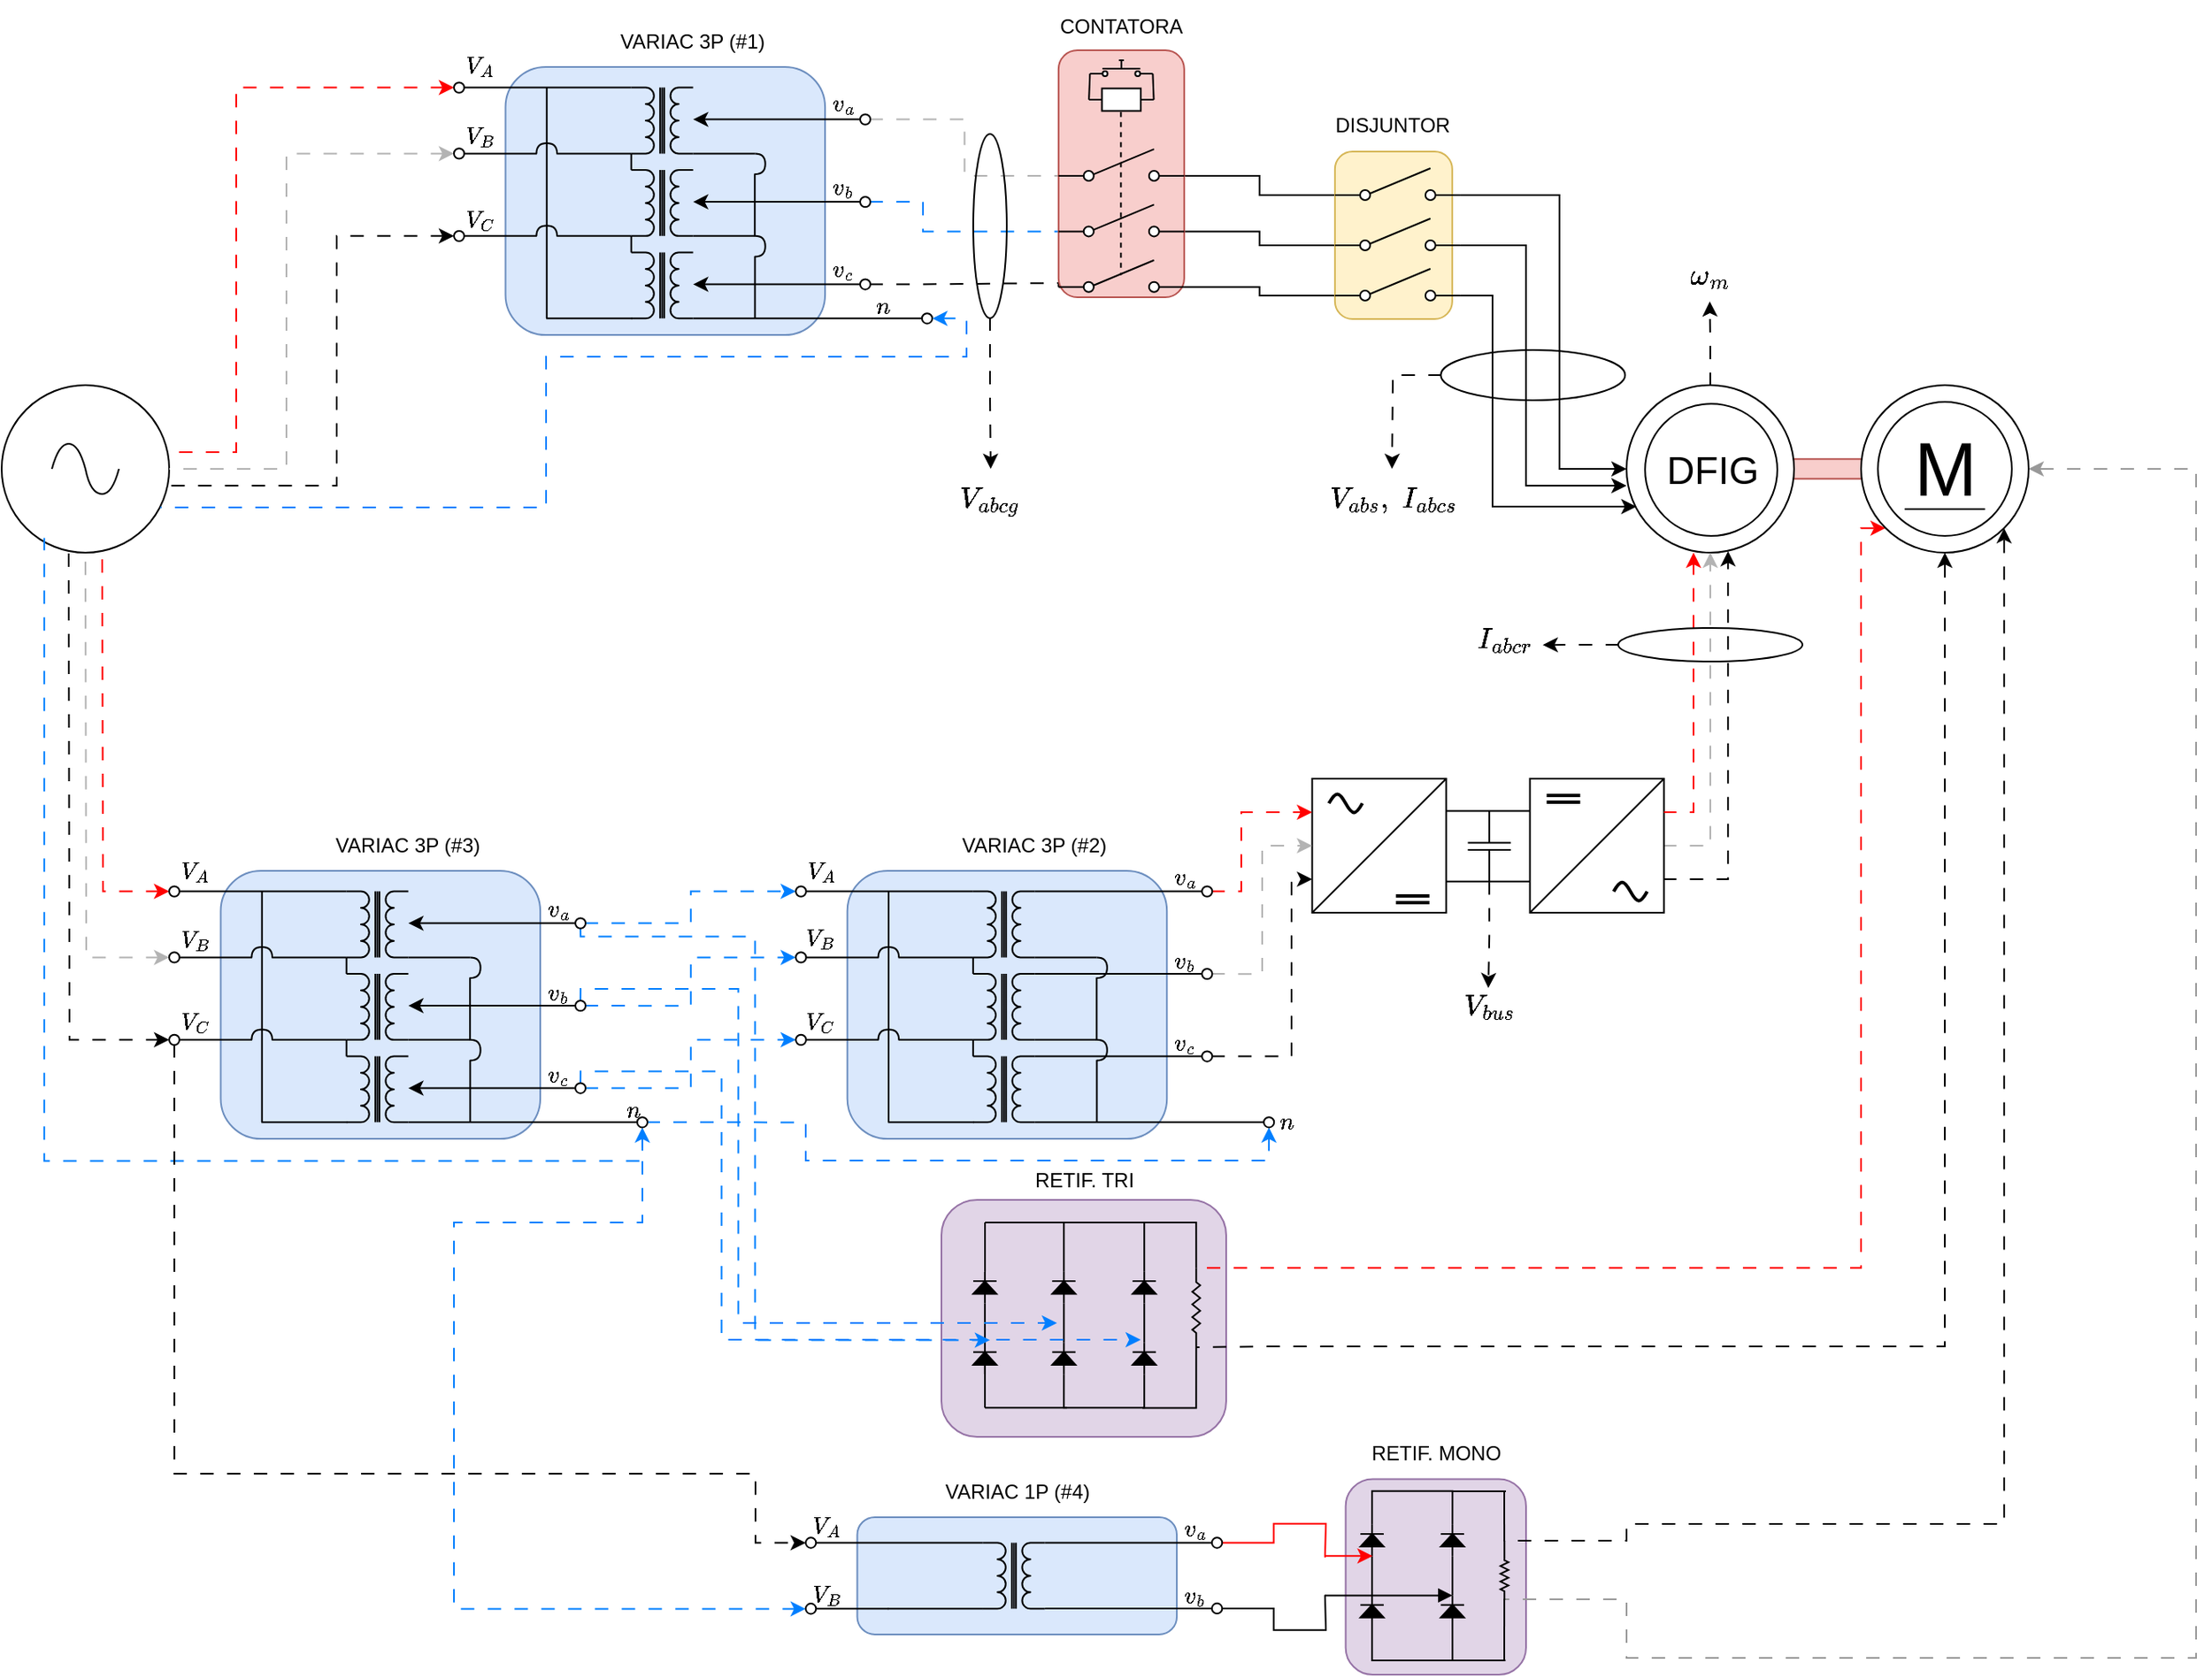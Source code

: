 <mxfile version="24.3.1" type="github">
  <diagram name="Página-1" id="jFUMzmTcp-UO0v1cyduV">
    <mxGraphModel dx="1562" dy="804" grid="1" gridSize="10" guides="1" tooltips="1" connect="1" arrows="1" fold="1" page="0" pageScale="1" pageWidth="827" pageHeight="1169" math="1" shadow="0">
      <root>
        <mxCell id="0" />
        <mxCell id="1" parent="0" />
        <mxCell id="bJwlDcDGvbLAupbXf0Zy-746" value="" style="rounded=1;whiteSpace=wrap;html=1;fillColor=#e1d5e7;strokeColor=#9673a6;" vertex="1" parent="1">
          <mxGeometry x="282.32" y="773.29" width="107.68" height="116.71" as="geometry" />
        </mxCell>
        <mxCell id="bJwlDcDGvbLAupbXf0Zy-730" value="" style="group" vertex="1" connectable="0" parent="1">
          <mxGeometry x="59.999" y="620" width="150" height="130" as="geometry" />
        </mxCell>
        <mxCell id="bJwlDcDGvbLAupbXf0Zy-745" value="" style="rounded=1;whiteSpace=wrap;html=1;fillColor=#e1d5e7;strokeColor=#9673a6;" vertex="1" parent="bJwlDcDGvbLAupbXf0Zy-730">
          <mxGeometry x="-19" y="-13.56" width="170" height="141.56" as="geometry" />
        </mxCell>
        <mxCell id="bJwlDcDGvbLAupbXf0Zy-703" style="edgeStyle=orthogonalEdgeStyle;rounded=0;orthogonalLoop=1;jettySize=auto;html=1;exitX=1;exitY=0.5;exitDx=0;exitDy=0;exitPerimeter=0;endArrow=none;endFill=0;" edge="1" parent="bJwlDcDGvbLAupbXf0Zy-730" source="bJwlDcDGvbLAupbXf0Zy-705">
          <mxGeometry relative="1" as="geometry">
            <mxPoint x="101.284" as="targetPoint" />
            <Array as="points">
              <mxPoint x="133.021" />
            </Array>
            <mxPoint x="133.126" y="25.526" as="sourcePoint" />
          </mxGeometry>
        </mxCell>
        <mxCell id="bJwlDcDGvbLAupbXf0Zy-704" style="edgeStyle=orthogonalEdgeStyle;rounded=0;orthogonalLoop=1;jettySize=auto;html=1;exitX=0;exitY=0.5;exitDx=0;exitDy=0;exitPerimeter=0;endArrow=none;endFill=0;" edge="1" parent="bJwlDcDGvbLAupbXf0Zy-730" source="bJwlDcDGvbLAupbXf0Zy-705">
          <mxGeometry relative="1" as="geometry">
            <mxPoint x="101.021" y="110.76" as="targetPoint" />
            <Array as="points">
              <mxPoint x="133.021" y="111" />
            </Array>
            <mxPoint x="133.021" y="87" as="sourcePoint" />
          </mxGeometry>
        </mxCell>
        <mxCell id="bJwlDcDGvbLAupbXf0Zy-705" value="" style="pointerEvents=1;verticalLabelPosition=bottom;shadow=0;dashed=0;align=center;html=1;verticalAlign=top;shape=mxgraph.electrical.resistors.resistor_2;rotation=-90;" vertex="1" parent="bJwlDcDGvbLAupbXf0Zy-730">
          <mxGeometry x="109.441" y="48.44" width="47.37" height="4.71" as="geometry" />
        </mxCell>
        <mxCell id="bJwlDcDGvbLAupbXf0Zy-706" value="" style="pointerEvents=1;fillColor=strokeColor;verticalLabelPosition=bottom;shadow=0;dashed=0;align=center;html=1;verticalAlign=top;shape=mxgraph.electrical.diodes.diode;direction=north;" vertex="1" parent="bJwlDcDGvbLAupbXf0Zy-730">
          <mxGeometry x="47.17" y="29.412" width="13.895" height="18.824" as="geometry" />
        </mxCell>
        <mxCell id="bJwlDcDGvbLAupbXf0Zy-707" value="" style="pointerEvents=1;fillColor=strokeColor;verticalLabelPosition=bottom;shadow=0;dashed=0;align=center;html=1;verticalAlign=top;shape=mxgraph.electrical.diodes.diode;direction=north;" vertex="1" parent="bJwlDcDGvbLAupbXf0Zy-730">
          <mxGeometry x="95.159" y="29.412" width="13.895" height="18.824" as="geometry" />
        </mxCell>
        <mxCell id="bJwlDcDGvbLAupbXf0Zy-708" value="" style="pointerEvents=1;fillColor=strokeColor;verticalLabelPosition=bottom;shadow=0;dashed=0;align=center;html=1;verticalAlign=top;shape=mxgraph.electrical.diodes.diode;direction=north;" vertex="1" parent="bJwlDcDGvbLAupbXf0Zy-730">
          <mxGeometry x="47.17" y="71.765" width="13.895" height="18.824" as="geometry" />
        </mxCell>
        <mxCell id="bJwlDcDGvbLAupbXf0Zy-709" value="" style="pointerEvents=1;fillColor=strokeColor;verticalLabelPosition=bottom;shadow=0;dashed=0;align=center;html=1;verticalAlign=top;shape=mxgraph.electrical.diodes.diode;direction=north;" vertex="1" parent="bJwlDcDGvbLAupbXf0Zy-730">
          <mxGeometry x="95.159" y="71.765" width="13.895" height="18.824" as="geometry" />
        </mxCell>
        <mxCell id="bJwlDcDGvbLAupbXf0Zy-710" style="edgeStyle=orthogonalEdgeStyle;rounded=0;orthogonalLoop=1;jettySize=auto;html=1;exitX=1;exitY=0.5;exitDx=0;exitDy=0;exitPerimeter=0;entryX=0;entryY=0.5;entryDx=0;entryDy=0;entryPerimeter=0;endArrow=none;endFill=0;" edge="1" parent="bJwlDcDGvbLAupbXf0Zy-730" source="bJwlDcDGvbLAupbXf0Zy-708" target="bJwlDcDGvbLAupbXf0Zy-706">
          <mxGeometry relative="1" as="geometry" />
        </mxCell>
        <mxCell id="bJwlDcDGvbLAupbXf0Zy-711" style="edgeStyle=orthogonalEdgeStyle;rounded=0;orthogonalLoop=1;jettySize=auto;html=1;exitX=1;exitY=0.5;exitDx=0;exitDy=0;exitPerimeter=0;entryX=0;entryY=0.5;entryDx=0;entryDy=0;entryPerimeter=0;endArrow=none;endFill=0;" edge="1" parent="bJwlDcDGvbLAupbXf0Zy-730" source="bJwlDcDGvbLAupbXf0Zy-709" target="bJwlDcDGvbLAupbXf0Zy-707">
          <mxGeometry relative="1" as="geometry" />
        </mxCell>
        <mxCell id="bJwlDcDGvbLAupbXf0Zy-712" style="edgeStyle=orthogonalEdgeStyle;rounded=0;orthogonalLoop=1;jettySize=auto;html=1;exitX=1;exitY=0.5;exitDx=0;exitDy=0;exitPerimeter=0;entryX=1;entryY=0.5;entryDx=0;entryDy=0;entryPerimeter=0;endArrow=none;endFill=0;" edge="1" parent="bJwlDcDGvbLAupbXf0Zy-730" source="bJwlDcDGvbLAupbXf0Zy-706" target="bJwlDcDGvbLAupbXf0Zy-707">
          <mxGeometry relative="1" as="geometry">
            <Array as="points">
              <mxPoint x="54.021" />
              <mxPoint x="102.021" />
            </Array>
          </mxGeometry>
        </mxCell>
        <mxCell id="bJwlDcDGvbLAupbXf0Zy-713" style="edgeStyle=orthogonalEdgeStyle;rounded=0;orthogonalLoop=1;jettySize=auto;html=1;exitX=0;exitY=0.5;exitDx=0;exitDy=0;exitPerimeter=0;entryX=0;entryY=0.5;entryDx=0;entryDy=0;entryPerimeter=0;endArrow=none;endFill=0;" edge="1" parent="bJwlDcDGvbLAupbXf0Zy-730" source="bJwlDcDGvbLAupbXf0Zy-708" target="bJwlDcDGvbLAupbXf0Zy-709">
          <mxGeometry relative="1" as="geometry" />
        </mxCell>
        <mxCell id="bJwlDcDGvbLAupbXf0Zy-720" value="" style="pointerEvents=1;fillColor=strokeColor;verticalLabelPosition=bottom;shadow=0;dashed=0;align=center;html=1;verticalAlign=top;shape=mxgraph.electrical.diodes.diode;direction=north;" vertex="1" parent="bJwlDcDGvbLAupbXf0Zy-730">
          <mxGeometry y="29.412" width="13.895" height="18.824" as="geometry" />
        </mxCell>
        <mxCell id="bJwlDcDGvbLAupbXf0Zy-721" value="" style="pointerEvents=1;fillColor=strokeColor;verticalLabelPosition=bottom;shadow=0;dashed=0;align=center;html=1;verticalAlign=top;shape=mxgraph.electrical.diodes.diode;direction=north;" vertex="1" parent="bJwlDcDGvbLAupbXf0Zy-730">
          <mxGeometry y="71.765" width="13.895" height="18.824" as="geometry" />
        </mxCell>
        <mxCell id="bJwlDcDGvbLAupbXf0Zy-722" style="edgeStyle=orthogonalEdgeStyle;rounded=0;orthogonalLoop=1;jettySize=auto;html=1;exitX=1;exitY=0.5;exitDx=0;exitDy=0;exitPerimeter=0;entryX=0;entryY=0.5;entryDx=0;entryDy=0;entryPerimeter=0;endArrow=none;endFill=0;" edge="1" parent="bJwlDcDGvbLAupbXf0Zy-730" source="bJwlDcDGvbLAupbXf0Zy-721" target="bJwlDcDGvbLAupbXf0Zy-720">
          <mxGeometry relative="1" as="geometry" />
        </mxCell>
        <mxCell id="bJwlDcDGvbLAupbXf0Zy-725" value="" style="endArrow=none;html=1;rounded=0;" edge="1" parent="bJwlDcDGvbLAupbXf0Zy-730">
          <mxGeometry width="50" height="50" relative="1" as="geometry">
            <mxPoint x="7.021" as="sourcePoint" />
            <mxPoint x="56.021" as="targetPoint" />
          </mxGeometry>
        </mxCell>
        <mxCell id="bJwlDcDGvbLAupbXf0Zy-726" value="" style="endArrow=none;html=1;rounded=0;" edge="1" parent="bJwlDcDGvbLAupbXf0Zy-730">
          <mxGeometry width="50" height="50" relative="1" as="geometry">
            <mxPoint x="7.021" y="29.41" as="sourcePoint" />
            <mxPoint x="7.021" as="targetPoint" />
          </mxGeometry>
        </mxCell>
        <mxCell id="bJwlDcDGvbLAupbXf0Zy-729" value="" style="group;direction=east;rotation=-180;flipH=1;" vertex="1" connectable="0" parent="bJwlDcDGvbLAupbXf0Zy-730">
          <mxGeometry x="6.971" y="75.35" width="49" height="32.41" as="geometry" />
        </mxCell>
        <mxCell id="bJwlDcDGvbLAupbXf0Zy-727" value="" style="endArrow=none;html=1;rounded=0;" edge="1" parent="bJwlDcDGvbLAupbXf0Zy-729">
          <mxGeometry width="50" height="50" relative="1" as="geometry">
            <mxPoint y="35.264" as="sourcePoint" />
            <mxPoint x="49" y="35.264" as="targetPoint" />
          </mxGeometry>
        </mxCell>
        <mxCell id="bJwlDcDGvbLAupbXf0Zy-728" value="" style="endArrow=none;html=1;rounded=0;" edge="1" parent="bJwlDcDGvbLAupbXf0Zy-729">
          <mxGeometry width="50" height="50" relative="1" as="geometry">
            <mxPoint y="35.264" as="sourcePoint" />
            <mxPoint y="3.306" as="targetPoint" />
          </mxGeometry>
        </mxCell>
        <mxCell id="bJwlDcDGvbLAupbXf0Zy-49" value="" style="rounded=1;whiteSpace=wrap;html=1;fillColor=#f8cecc;strokeColor=#b85450;" vertex="1" parent="1">
          <mxGeometry x="540.07" y="164.17" width="69.93" height="11.66" as="geometry" />
        </mxCell>
        <mxCell id="bJwlDcDGvbLAupbXf0Zy-686" style="edgeStyle=orthogonalEdgeStyle;rounded=0;orthogonalLoop=1;jettySize=auto;html=1;endArrow=none;endFill=0;strokeColor=#999999;exitX=1;exitY=0.5;exitDx=0;exitDy=0;startArrow=classic;startFill=1;entryX=0;entryY=0.5;entryDx=0;entryDy=0;entryPerimeter=0;flowAnimation=1;flowAnimationDirection=reverse;" edge="1" parent="1" source="bJwlDcDGvbLAupbXf0Zy-665" target="bJwlDcDGvbLAupbXf0Zy-670">
          <mxGeometry relative="1" as="geometry">
            <mxPoint x="370" y="870.94" as="targetPoint" />
            <mxPoint x="690.035" y="219.999" as="sourcePoint" />
            <Array as="points">
              <mxPoint x="790" y="170" />
              <mxPoint x="790" y="880" />
              <mxPoint x="450" y="880" />
              <mxPoint x="450" y="845" />
              <mxPoint x="377" y="845" />
            </Array>
          </mxGeometry>
        </mxCell>
        <mxCell id="bJwlDcDGvbLAupbXf0Zy-687" style="edgeStyle=orthogonalEdgeStyle;rounded=0;orthogonalLoop=1;jettySize=auto;html=1;exitX=1;exitY=1;exitDx=0;exitDy=0;endArrow=none;endFill=0;startArrow=classic;startFill=1;entryX=1;entryY=0.5;entryDx=0;entryDy=0;entryPerimeter=0;flowAnimation=1;flowAnimationDirection=reverse;" edge="1" parent="1" source="bJwlDcDGvbLAupbXf0Zy-665" target="bJwlDcDGvbLAupbXf0Zy-670">
          <mxGeometry relative="1" as="geometry">
            <mxPoint x="430" y="820" as="targetPoint" />
            <mxPoint x="675.39" y="255.295" as="sourcePoint" />
            <Array as="points">
              <mxPoint x="675" y="800" />
              <mxPoint x="450" y="800" />
              <mxPoint x="450" y="810" />
              <mxPoint x="377" y="810" />
            </Array>
          </mxGeometry>
        </mxCell>
        <mxCell id="bJwlDcDGvbLAupbXf0Zy-743" style="edgeStyle=orthogonalEdgeStyle;rounded=0;orthogonalLoop=1;jettySize=auto;html=1;exitX=0.5;exitY=1;exitDx=0;exitDy=0;entryX=0;entryY=0.5;entryDx=0;entryDy=0;entryPerimeter=0;startArrow=classic;startFill=1;endArrow=none;endFill=0;flowAnimation=1;flowAnimationDirection=reverse;" edge="1" parent="1" source="bJwlDcDGvbLAupbXf0Zy-665" target="bJwlDcDGvbLAupbXf0Zy-705">
          <mxGeometry relative="1" as="geometry">
            <mxPoint x="190" y="740" as="targetPoint" />
            <Array as="points">
              <mxPoint x="640" y="694" />
              <mxPoint x="240" y="694" />
            </Array>
          </mxGeometry>
        </mxCell>
        <mxCell id="bJwlDcDGvbLAupbXf0Zy-744" style="edgeStyle=orthogonalEdgeStyle;rounded=0;orthogonalLoop=1;jettySize=auto;html=1;exitX=0;exitY=1;exitDx=0;exitDy=0;entryX=1;entryY=0.5;entryDx=0;entryDy=0;entryPerimeter=0;endArrow=none;endFill=0;startArrow=classic;startFill=1;strokeColor=#FF0000;flowAnimation=1;flowAnimationDirection=reverse;" edge="1" parent="1" source="bJwlDcDGvbLAupbXf0Zy-665" target="bJwlDcDGvbLAupbXf0Zy-705">
          <mxGeometry relative="1" as="geometry">
            <mxPoint x="590" y="600" as="targetPoint" />
            <Array as="points">
              <mxPoint x="590" y="205" />
              <mxPoint x="590" y="647" />
            </Array>
          </mxGeometry>
        </mxCell>
        <mxCell id="bJwlDcDGvbLAupbXf0Zy-665" value="" style="verticalLabelPosition=middle;shadow=0;dashed=0;align=center;html=1;verticalAlign=middle;strokeWidth=1;shape=ellipse;fontSize=23;perimeter=ellipsePerimeter;perimeterSpacing=0;gradientColor=none;fillStyle=auto;" vertex="1" parent="1">
          <mxGeometry x="590.035" y="120" width="100" height="100" as="geometry" />
        </mxCell>
        <mxCell id="bJwlDcDGvbLAupbXf0Zy-604" style="edgeStyle=orthogonalEdgeStyle;rounded=0;orthogonalLoop=1;jettySize=auto;html=1;entryX=0;entryY=0.8;entryDx=0;entryDy=0;endArrow=none;endFill=0;strokeColor=#B3B3B3;flowAnimation=1;flowAnimationDirection=alternate;" edge="1" parent="1" source="bJwlDcDGvbLAupbXf0Zy-563" target="bJwlDcDGvbLAupbXf0Zy-592">
          <mxGeometry relative="1" as="geometry" />
        </mxCell>
        <mxCell id="bJwlDcDGvbLAupbXf0Zy-605" style="edgeStyle=orthogonalEdgeStyle;rounded=0;orthogonalLoop=1;jettySize=auto;html=1;exitX=0;exitY=0.5;exitDx=0;exitDy=0;entryX=0;entryY=0.8;entryDx=0;entryDy=0;endArrow=none;endFill=0;strokeColor=#007FFF;flowAnimation=1;flowAnimationDirection=alternate;" edge="1" parent="1" source="bJwlDcDGvbLAupbXf0Zy-566" target="bJwlDcDGvbLAupbXf0Zy-590">
          <mxGeometry relative="1" as="geometry">
            <Array as="points">
              <mxPoint x="30" y="11" />
              <mxPoint x="30" y="28" />
            </Array>
          </mxGeometry>
        </mxCell>
        <mxCell id="bJwlDcDGvbLAupbXf0Zy-606" style="edgeStyle=orthogonalEdgeStyle;rounded=0;orthogonalLoop=1;jettySize=auto;html=1;exitX=0;exitY=0.5;exitDx=0;exitDy=0;entryX=0;entryY=0.8;entryDx=0;entryDy=0;endArrow=none;endFill=0;flowAnimation=1;flowAnimationDirection=alternate;" edge="1" parent="1" source="bJwlDcDGvbLAupbXf0Zy-570" target="bJwlDcDGvbLAupbXf0Zy-591">
          <mxGeometry relative="1" as="geometry">
            <Array as="points">
              <mxPoint x="26" y="60" />
              <mxPoint x="111" y="59" />
            </Array>
          </mxGeometry>
        </mxCell>
        <mxCell id="bJwlDcDGvbLAupbXf0Zy-607" style="edgeStyle=orthogonalEdgeStyle;rounded=0;orthogonalLoop=1;jettySize=auto;html=1;exitX=1;exitY=0.8;exitDx=0;exitDy=0;entryX=0;entryY=0.8;entryDx=0;entryDy=0;endArrow=none;endFill=0;" edge="1" parent="1" source="bJwlDcDGvbLAupbXf0Zy-592" target="bJwlDcDGvbLAupbXf0Zy-600">
          <mxGeometry relative="1" as="geometry" />
        </mxCell>
        <mxCell id="bJwlDcDGvbLAupbXf0Zy-608" style="edgeStyle=orthogonalEdgeStyle;rounded=0;orthogonalLoop=1;jettySize=auto;html=1;exitX=1;exitY=0.8;exitDx=0;exitDy=0;entryX=0;entryY=0.8;entryDx=0;entryDy=0;endArrow=none;endFill=0;" edge="1" parent="1" source="bJwlDcDGvbLAupbXf0Zy-590" target="bJwlDcDGvbLAupbXf0Zy-598">
          <mxGeometry relative="1" as="geometry" />
        </mxCell>
        <mxCell id="bJwlDcDGvbLAupbXf0Zy-609" style="edgeStyle=orthogonalEdgeStyle;rounded=0;orthogonalLoop=1;jettySize=auto;html=1;exitX=1;exitY=0.8;exitDx=0;exitDy=0;entryX=0;entryY=0.8;entryDx=0;entryDy=0;endArrow=none;endFill=0;" edge="1" parent="1" source="bJwlDcDGvbLAupbXf0Zy-591" target="bJwlDcDGvbLAupbXf0Zy-599">
          <mxGeometry relative="1" as="geometry" />
        </mxCell>
        <mxCell id="bJwlDcDGvbLAupbXf0Zy-584" value="VARIAC 3P (#1)" style="text;html=1;align=center;verticalAlign=middle;whiteSpace=wrap;rounded=0;" vertex="1" parent="1">
          <mxGeometry x="-155.84" y="-100" width="97.23" height="30" as="geometry" />
        </mxCell>
        <mxCell id="bJwlDcDGvbLAupbXf0Zy-585" value="\(V_A\)" style="text;html=1;align=center;verticalAlign=middle;whiteSpace=wrap;rounded=0;" vertex="1" parent="1">
          <mxGeometry x="-247.025" y="-79.15" width="25.92" height="16.46" as="geometry" />
        </mxCell>
        <mxCell id="bJwlDcDGvbLAupbXf0Zy-763" style="edgeStyle=orthogonalEdgeStyle;rounded=0;orthogonalLoop=1;jettySize=auto;html=1;exitX=0.5;exitY=0;exitDx=0;exitDy=0;flowAnimation=1;" edge="1" parent="1" source="bJwlDcDGvbLAupbXf0Zy-27">
          <mxGeometry relative="1" as="geometry">
            <mxPoint x="499.692" y="70" as="targetPoint" />
          </mxGeometry>
        </mxCell>
        <mxCell id="bJwlDcDGvbLAupbXf0Zy-27" value="" style="verticalLabelPosition=middle;shadow=0;dashed=0;align=center;html=1;verticalAlign=middle;strokeWidth=1;shape=ellipse;fontSize=23;perimeter=ellipsePerimeter;perimeterSpacing=0;gradientColor=none;fillStyle=auto;" vertex="1" parent="1">
          <mxGeometry x="450" y="120" width="100" height="100" as="geometry" />
        </mxCell>
        <mxCell id="bJwlDcDGvbLAupbXf0Zy-656" style="edgeStyle=orthogonalEdgeStyle;rounded=0;orthogonalLoop=1;jettySize=auto;html=1;entryX=0.5;entryY=1;entryDx=0;entryDy=0;strokeColor=#B3B3B3;flowAnimation=1;flowAnimationDirection=alternate;" edge="1" parent="1" source="bJwlDcDGvbLAupbXf0Zy-1" target="bJwlDcDGvbLAupbXf0Zy-27">
          <mxGeometry relative="1" as="geometry">
            <Array as="points">
              <mxPoint x="500" y="395" />
            </Array>
          </mxGeometry>
        </mxCell>
        <mxCell id="bJwlDcDGvbLAupbXf0Zy-1" value="" style="whiteSpace=wrap;html=1;aspect=fixed;" vertex="1" parent="1">
          <mxGeometry x="392.32" y="355" width="80" height="80" as="geometry" />
        </mxCell>
        <mxCell id="bJwlDcDGvbLAupbXf0Zy-2" value="" style="whiteSpace=wrap;html=1;aspect=fixed;" vertex="1" parent="1">
          <mxGeometry x="262.32" y="355" width="80" height="80" as="geometry" />
        </mxCell>
        <mxCell id="bJwlDcDGvbLAupbXf0Zy-3" value="" style="endArrow=none;html=1;rounded=0;entryX=0;entryY=1;entryDx=0;entryDy=0;exitX=1;exitY=0;exitDx=0;exitDy=0;" edge="1" parent="1" source="bJwlDcDGvbLAupbXf0Zy-1" target="bJwlDcDGvbLAupbXf0Zy-1">
          <mxGeometry width="50" height="50" relative="1" as="geometry">
            <mxPoint x="392.32" y="425" as="sourcePoint" />
            <mxPoint x="342.32" y="375" as="targetPoint" />
          </mxGeometry>
        </mxCell>
        <mxCell id="bJwlDcDGvbLAupbXf0Zy-4" value="" style="endArrow=none;html=1;rounded=0;entryX=0;entryY=0;entryDx=0;entryDy=0;exitX=1;exitY=1;exitDx=0;exitDy=0;" edge="1" parent="1">
          <mxGeometry width="50" height="50" relative="1" as="geometry">
            <mxPoint x="262.32" y="435" as="sourcePoint" />
            <mxPoint x="342.32" y="355" as="targetPoint" />
          </mxGeometry>
        </mxCell>
        <mxCell id="bJwlDcDGvbLAupbXf0Zy-6" value="" style="pointerEvents=1;verticalLabelPosition=bottom;shadow=0;dashed=0;align=center;html=1;verticalAlign=top;shape=mxgraph.electrical.waveforms.sine_wave;strokeWidth=2;" vertex="1" parent="1">
          <mxGeometry x="272.32" y="362.35" width="20" height="14.71" as="geometry" />
        </mxCell>
        <mxCell id="bJwlDcDGvbLAupbXf0Zy-8" value="" style="pointerEvents=1;verticalLabelPosition=bottom;shadow=0;dashed=0;align=center;html=1;verticalAlign=top;shape=mxgraph.electrical.waveforms.sine_wave;strokeWidth=2;" vertex="1" parent="1">
          <mxGeometry x="442.32" y="415" width="20" height="14.71" as="geometry" />
        </mxCell>
        <mxCell id="bJwlDcDGvbLAupbXf0Zy-12" value="" style="group" vertex="1" connectable="0" parent="1">
          <mxGeometry x="402.32" y="365" width="20" height="4" as="geometry" />
        </mxCell>
        <mxCell id="bJwlDcDGvbLAupbXf0Zy-10" value="" style="endArrow=none;html=1;rounded=0;strokeWidth=2;" edge="1" parent="bJwlDcDGvbLAupbXf0Zy-12">
          <mxGeometry width="50" height="50" relative="1" as="geometry">
            <mxPoint as="sourcePoint" />
            <mxPoint x="20" as="targetPoint" />
          </mxGeometry>
        </mxCell>
        <mxCell id="bJwlDcDGvbLAupbXf0Zy-9" value="" style="endArrow=none;html=1;rounded=0;strokeWidth=2;" edge="1" parent="bJwlDcDGvbLAupbXf0Zy-12">
          <mxGeometry width="50" height="50" relative="1" as="geometry">
            <mxPoint y="4" as="sourcePoint" />
            <mxPoint x="20" y="4" as="targetPoint" />
          </mxGeometry>
        </mxCell>
        <mxCell id="bJwlDcDGvbLAupbXf0Zy-13" value="" style="group" vertex="1" connectable="0" parent="1">
          <mxGeometry x="312.32" y="425" width="20" height="4" as="geometry" />
        </mxCell>
        <mxCell id="bJwlDcDGvbLAupbXf0Zy-14" value="" style="endArrow=none;html=1;rounded=0;strokeWidth=2;" edge="1" parent="bJwlDcDGvbLAupbXf0Zy-13">
          <mxGeometry width="50" height="50" relative="1" as="geometry">
            <mxPoint as="sourcePoint" />
            <mxPoint x="20" as="targetPoint" />
          </mxGeometry>
        </mxCell>
        <mxCell id="bJwlDcDGvbLAupbXf0Zy-15" value="" style="endArrow=none;html=1;rounded=0;strokeWidth=2;" edge="1" parent="bJwlDcDGvbLAupbXf0Zy-13">
          <mxGeometry width="50" height="50" relative="1" as="geometry">
            <mxPoint y="4" as="sourcePoint" />
            <mxPoint x="20" y="4" as="targetPoint" />
          </mxGeometry>
        </mxCell>
        <mxCell id="bJwlDcDGvbLAupbXf0Zy-17" value="" style="endArrow=none;html=1;rounded=0;entryX=0;entryY=0;entryDx=0;entryDy=0;" edge="1" parent="1">
          <mxGeometry width="50" height="50" relative="1" as="geometry">
            <mxPoint x="342.32" y="374.278" as="sourcePoint" />
            <mxPoint x="392.32" y="374.278" as="targetPoint" />
          </mxGeometry>
        </mxCell>
        <mxCell id="bJwlDcDGvbLAupbXf0Zy-18" value="" style="endArrow=none;html=1;rounded=0;entryX=0;entryY=0;entryDx=0;entryDy=0;" edge="1" parent="1">
          <mxGeometry width="50" height="50" relative="1" as="geometry">
            <mxPoint x="342.32" y="416.338" as="sourcePoint" />
            <mxPoint x="392.32" y="416.338" as="targetPoint" />
          </mxGeometry>
        </mxCell>
        <mxCell id="bJwlDcDGvbLAupbXf0Zy-758" style="edgeStyle=orthogonalEdgeStyle;rounded=0;orthogonalLoop=1;jettySize=auto;html=1;exitX=0;exitY=0.5;exitDx=0;exitDy=0;exitPerimeter=0;flowAnimation=1;" edge="1" parent="1" source="bJwlDcDGvbLAupbXf0Zy-20">
          <mxGeometry relative="1" as="geometry">
            <mxPoint x="367.5" y="480.0" as="targetPoint" />
          </mxGeometry>
        </mxCell>
        <mxCell id="bJwlDcDGvbLAupbXf0Zy-20" value="" style="pointerEvents=1;verticalLabelPosition=bottom;shadow=0;dashed=0;align=center;html=1;verticalAlign=top;shape=mxgraph.electrical.capacitors.capacitor_1;rotation=90;flipV=1;flipH=1;" vertex="1" parent="1">
          <mxGeometry x="346.73" y="382.6" width="42.69" height="25.62" as="geometry" />
        </mxCell>
        <mxCell id="bJwlDcDGvbLAupbXf0Zy-21" value="DFIG" style="verticalLabelPosition=middle;shadow=0;dashed=0;align=center;html=1;verticalAlign=middle;strokeWidth=1;shape=ellipse;fontSize=23;perimeter=ellipsePerimeter;perimeterSpacing=0;gradientColor=none;fillStyle=auto;" vertex="1" parent="1">
          <mxGeometry x="461.07" y="131.07" width="78.93" height="78.93" as="geometry" />
        </mxCell>
        <mxCell id="bJwlDcDGvbLAupbXf0Zy-22" value="" style="pointerEvents=1;verticalLabelPosition=bottom;shadow=0;dashed=0;align=center;html=1;verticalAlign=top;shape=mxgraph.electrical.signal_sources.source;aspect=fixed;points=[[0.5,0,0],[1,0.5,0],[0.5,1,0],[0,0.5,0]];elSignalType=ac;" vertex="1" parent="1">
          <mxGeometry x="-520" y="120.002" width="100" height="100" as="geometry" />
        </mxCell>
        <mxCell id="bJwlDcDGvbLAupbXf0Zy-48" value="M" style="dashed=0;outlineConnect=0;align=center;html=1;shape=mxgraph.pid.engines.electric_motor_(dc);fontSize=45;" vertex="1" parent="1">
          <mxGeometry x="600.07" y="130.035" width="79.93" height="79.93" as="geometry" />
        </mxCell>
        <mxCell id="bJwlDcDGvbLAupbXf0Zy-629" style="edgeStyle=orthogonalEdgeStyle;rounded=0;orthogonalLoop=1;jettySize=auto;html=1;exitX=1;exitY=0.8;exitDx=0;exitDy=0;entryX=0.059;entryY=0.725;entryDx=0;entryDy=0;entryPerimeter=0;" edge="1" parent="1" source="bJwlDcDGvbLAupbXf0Zy-599" target="bJwlDcDGvbLAupbXf0Zy-27">
          <mxGeometry relative="1" as="geometry">
            <Array as="points">
              <mxPoint x="370" y="67" />
              <mxPoint x="370" y="193" />
            </Array>
          </mxGeometry>
        </mxCell>
        <mxCell id="bJwlDcDGvbLAupbXf0Zy-543" value="" style="rounded=1;whiteSpace=wrap;html=1;fillColor=#dae8fc;strokeColor=#6c8ebf;" vertex="1" parent="1">
          <mxGeometry x="-219.226" y="-70" width="190.77" height="160" as="geometry" />
        </mxCell>
        <mxCell id="bJwlDcDGvbLAupbXf0Zy-544" value="" style="pointerEvents=1;verticalLabelPosition=bottom;shadow=0;dashed=0;align=center;html=1;verticalAlign=top;shape=mxgraph.electrical.inductors.transformer_1;rotation=90;" vertex="1" parent="1">
          <mxGeometry x="-145.379" y="-56.462" width="39.385" height="36.923" as="geometry" />
        </mxCell>
        <mxCell id="bJwlDcDGvbLAupbXf0Zy-545" value="" style="pointerEvents=1;verticalLabelPosition=bottom;shadow=0;dashed=0;align=center;html=1;verticalAlign=top;shape=mxgraph.electrical.inductors.transformer_1;rotation=90;" vertex="1" parent="1">
          <mxGeometry x="-145.379" y="-7.231" width="39.385" height="36.923" as="geometry" />
        </mxCell>
        <mxCell id="bJwlDcDGvbLAupbXf0Zy-546" value="" style="pointerEvents=1;verticalLabelPosition=bottom;shadow=0;dashed=0;align=center;html=1;verticalAlign=top;shape=mxgraph.electrical.inductors.transformer_1;rotation=90;" vertex="1" parent="1">
          <mxGeometry x="-145.379" y="42" width="39.385" height="36.923" as="geometry" />
        </mxCell>
        <mxCell id="bJwlDcDGvbLAupbXf0Zy-547" value="" style="endArrow=none;html=1;rounded=0;entryX=1;entryY=1;entryDx=0;entryDy=0;entryPerimeter=0;exitX=0;exitY=1;exitDx=0;exitDy=0;exitPerimeter=0;" edge="1" parent="1" source="bJwlDcDGvbLAupbXf0Zy-545" target="bJwlDcDGvbLAupbXf0Zy-544">
          <mxGeometry width="50" height="50" relative="1" as="geometry">
            <mxPoint x="-126.917" y="11.231" as="sourcePoint" />
            <mxPoint x="-96.148" y="-19.538" as="targetPoint" />
          </mxGeometry>
        </mxCell>
        <mxCell id="bJwlDcDGvbLAupbXf0Zy-548" value="" style="endArrow=none;html=1;rounded=0;exitX=0;exitY=1;exitDx=0;exitDy=0;exitPerimeter=0;entryX=1;entryY=1;entryDx=0;entryDy=0;entryPerimeter=0;edgeStyle=orthogonalEdgeStyle;" edge="1" parent="1" source="bJwlDcDGvbLAupbXf0Zy-546" target="bJwlDcDGvbLAupbXf0Zy-545">
          <mxGeometry width="50" height="50" relative="1" as="geometry">
            <mxPoint x="-137.994" y="-2.308" as="sourcePoint" />
            <mxPoint x="-144.148" y="29.692" as="targetPoint" />
          </mxGeometry>
        </mxCell>
        <mxCell id="bJwlDcDGvbLAupbXf0Zy-549" value="" style="endArrow=none;html=1;rounded=0;entryX=0;entryY=1;entryDx=0;entryDy=0;entryPerimeter=0;" edge="1" parent="1" target="bJwlDcDGvbLAupbXf0Zy-544">
          <mxGeometry width="50" height="50" relative="1" as="geometry">
            <mxPoint x="-243.841" y="-57.692" as="sourcePoint" />
            <mxPoint x="-139.225" y="-57.692" as="targetPoint" />
          </mxGeometry>
        </mxCell>
        <mxCell id="bJwlDcDGvbLAupbXf0Zy-550" value="" style="endArrow=none;html=1;rounded=0;entryX=0;entryY=1;entryDx=0;entryDy=0;entryPerimeter=0;" edge="1" parent="1">
          <mxGeometry width="50" height="50" relative="1" as="geometry">
            <mxPoint x="-194.918" y="80.154" as="sourcePoint" />
            <mxPoint x="-143.533" y="80.154" as="targetPoint" />
          </mxGeometry>
        </mxCell>
        <mxCell id="bJwlDcDGvbLAupbXf0Zy-551" value="" style="endArrow=none;html=1;rounded=0;edgeStyle=orthogonalEdgeStyle;endSize=6;strokeWidth=1;" edge="1" parent="1">
          <mxGeometry width="50" height="50" relative="1" as="geometry">
            <mxPoint x="-194.61" y="80.154" as="sourcePoint" />
            <mxPoint x="-194.61" y="-57.692" as="targetPoint" />
          </mxGeometry>
        </mxCell>
        <mxCell id="bJwlDcDGvbLAupbXf0Zy-552" value="" style="endArrow=none;html=1;rounded=0;entryX=0;entryY=1;entryDx=0;entryDy=0;entryPerimeter=0;" edge="1" parent="1">
          <mxGeometry width="50" height="50" relative="1" as="geometry">
            <mxPoint x="-188.764" y="-18.308" as="sourcePoint" />
            <mxPoint x="-144.148" y="-18.308" as="targetPoint" />
          </mxGeometry>
        </mxCell>
        <mxCell id="bJwlDcDGvbLAupbXf0Zy-553" value="" style="endArrow=none;html=1;rounded=0;entryX=0;entryY=1;entryDx=0;entryDy=0;entryPerimeter=0;" edge="1" parent="1">
          <mxGeometry width="50" height="50" relative="1" as="geometry">
            <mxPoint x="-188.764" y="30.923" as="sourcePoint" />
            <mxPoint x="-144.148" y="30.923" as="targetPoint" />
          </mxGeometry>
        </mxCell>
        <mxCell id="bJwlDcDGvbLAupbXf0Zy-554" value="" style="shape=requiredInterface;html=1;verticalLabelPosition=bottom;sketch=0;direction=north;" vertex="1" parent="1">
          <mxGeometry x="-200.764" y="-24.462" width="12.308" height="6.154" as="geometry" />
        </mxCell>
        <mxCell id="bJwlDcDGvbLAupbXf0Zy-555" value="" style="shape=requiredInterface;html=1;verticalLabelPosition=bottom;sketch=0;direction=north;" vertex="1" parent="1">
          <mxGeometry x="-200.764" y="24.769" width="12.308" height="6.154" as="geometry" />
        </mxCell>
        <mxCell id="bJwlDcDGvbLAupbXf0Zy-556" value="" style="endArrow=none;html=1;rounded=0;entryX=0;entryY=1;entryDx=0;entryDy=0;entryPerimeter=0;" edge="1" parent="1">
          <mxGeometry width="50" height="50" relative="1" as="geometry">
            <mxPoint x="-243.841" y="30.923" as="sourcePoint" />
            <mxPoint x="-200.456" y="30.923" as="targetPoint" />
          </mxGeometry>
        </mxCell>
        <mxCell id="bJwlDcDGvbLAupbXf0Zy-557" value="" style="endArrow=none;html=1;rounded=0;entryX=0;entryY=1;entryDx=0;entryDy=0;entryPerimeter=0;" edge="1" parent="1">
          <mxGeometry width="50" height="50" relative="1" as="geometry">
            <mxPoint x="-243.841" y="-18.308" as="sourcePoint" />
            <mxPoint x="-200.456" y="-18.308" as="targetPoint" />
          </mxGeometry>
        </mxCell>
        <mxCell id="bJwlDcDGvbLAupbXf0Zy-616" style="edgeStyle=orthogonalEdgeStyle;rounded=0;orthogonalLoop=1;jettySize=auto;html=1;startArrow=classic;startFill=1;endArrow=none;endFill=0;flowAnimation=1;flowAnimationDirection=alternate;" edge="1" parent="1" source="bJwlDcDGvbLAupbXf0Zy-558">
          <mxGeometry relative="1" as="geometry">
            <mxPoint x="-420" y="180" as="targetPoint" />
            <Array as="points">
              <mxPoint x="-319.995" y="31" />
              <mxPoint x="-319.995" y="180" />
            </Array>
          </mxGeometry>
        </mxCell>
        <mxCell id="bJwlDcDGvbLAupbXf0Zy-558" value="" style="ellipse;whiteSpace=wrap;html=1;aspect=fixed;" vertex="1" parent="1">
          <mxGeometry x="-249.995" y="27.846" width="6.154" height="6.154" as="geometry" />
        </mxCell>
        <mxCell id="bJwlDcDGvbLAupbXf0Zy-617" style="edgeStyle=orthogonalEdgeStyle;rounded=0;orthogonalLoop=1;jettySize=auto;html=1;startArrow=classic;startFill=1;endArrow=none;endFill=0;strokeColor=#B3B3B3;flowAnimation=1;flowAnimationDirection=alternate;" edge="1" parent="1" source="bJwlDcDGvbLAupbXf0Zy-559">
          <mxGeometry relative="1" as="geometry">
            <mxPoint x="-420" y="170" as="targetPoint" />
            <Array as="points">
              <mxPoint x="-349.995" y="-18" />
              <mxPoint x="-349.995" y="170" />
            </Array>
          </mxGeometry>
        </mxCell>
        <mxCell id="bJwlDcDGvbLAupbXf0Zy-559" value="" style="ellipse;whiteSpace=wrap;html=1;aspect=fixed;" vertex="1" parent="1">
          <mxGeometry x="-249.995" y="-21.385" width="6.154" height="6.154" as="geometry" />
        </mxCell>
        <mxCell id="bJwlDcDGvbLAupbXf0Zy-618" style="edgeStyle=orthogonalEdgeStyle;rounded=0;orthogonalLoop=1;jettySize=auto;html=1;startArrow=classic;startFill=1;endArrow=none;endFill=0;strokeColor=#FF0000;flowAnimation=1;flowAnimationDirection=alternate;" edge="1" parent="1" source="bJwlDcDGvbLAupbXf0Zy-560">
          <mxGeometry relative="1" as="geometry">
            <mxPoint x="-420" y="160" as="targetPoint" />
            <Array as="points">
              <mxPoint x="-379.995" y="-58" />
              <mxPoint x="-379.995" y="160" />
            </Array>
          </mxGeometry>
        </mxCell>
        <mxCell id="bJwlDcDGvbLAupbXf0Zy-560" value="" style="ellipse;whiteSpace=wrap;html=1;aspect=fixed;" vertex="1" parent="1">
          <mxGeometry x="-249.995" y="-60.769" width="6.154" height="6.154" as="geometry" />
        </mxCell>
        <mxCell id="bJwlDcDGvbLAupbXf0Zy-561" value="" style="group;direction=east;flipV=0;rotation=0;" vertex="1" connectable="0" parent="1">
          <mxGeometry x="-107.225" y="-41.769" width="105.847" height="6.154" as="geometry" />
        </mxCell>
        <mxCell id="bJwlDcDGvbLAupbXf0Zy-562" value="" style="endArrow=classic;html=1;rounded=0;entryX=0;entryY=1;entryDx=0;entryDy=0;entryPerimeter=0;startArrow=none;startFill=0;endFill=1;" edge="1" parent="bJwlDcDGvbLAupbXf0Zy-561">
          <mxGeometry width="50" height="50" relative="1" as="geometry">
            <mxPoint x="99.693" y="3.077" as="sourcePoint" />
            <mxPoint y="3.077" as="targetPoint" />
          </mxGeometry>
        </mxCell>
        <mxCell id="bJwlDcDGvbLAupbXf0Zy-563" value="" style="ellipse;whiteSpace=wrap;html=1;aspect=fixed;rotation=-180;" vertex="1" parent="bJwlDcDGvbLAupbXf0Zy-561">
          <mxGeometry x="99.693" width="6.154" height="6.154" as="geometry" />
        </mxCell>
        <mxCell id="bJwlDcDGvbLAupbXf0Zy-564" value="" style="group;direction=east;flipV=0;rotation=0;" vertex="1" connectable="0" parent="1">
          <mxGeometry x="-107.225" y="-11.538" width="105.847" height="6.154" as="geometry" />
        </mxCell>
        <mxCell id="bJwlDcDGvbLAupbXf0Zy-565" value="" style="endArrow=classic;html=1;rounded=0;entryX=0;entryY=1;entryDx=0;entryDy=0;entryPerimeter=0;movable=1;resizable=1;rotatable=1;deletable=1;editable=1;locked=0;connectable=1;endFill=1;" edge="1" parent="bJwlDcDGvbLAupbXf0Zy-564">
          <mxGeometry width="50" height="50" relative="1" as="geometry">
            <mxPoint x="99.693" y="22.077" as="sourcePoint" />
            <mxPoint y="22.077" as="targetPoint" />
          </mxGeometry>
        </mxCell>
        <mxCell id="bJwlDcDGvbLAupbXf0Zy-566" value="" style="ellipse;whiteSpace=wrap;html=1;aspect=fixed;rotation=-180;" vertex="1" parent="bJwlDcDGvbLAupbXf0Zy-564">
          <mxGeometry x="99.693" y="19" width="6.154" height="6.154" as="geometry" />
        </mxCell>
        <mxCell id="bJwlDcDGvbLAupbXf0Zy-567" value="" style="shape=requiredInterface;html=1;verticalLabelPosition=bottom;sketch=0;direction=north;rotation=90;movable=1;resizable=1;rotatable=1;deletable=1;editable=1;locked=0;connectable=1;" vertex="1" parent="bJwlDcDGvbLAupbXf0Zy-564">
          <mxGeometry x="33.846" y="-3.692" width="12.308" height="6.154" as="geometry" />
        </mxCell>
        <mxCell id="bJwlDcDGvbLAupbXf0Zy-568" value="" style="group;direction=east;flipV=0;rotation=0;" vertex="1" connectable="0" parent="1">
          <mxGeometry x="-107.225" y="56.692" width="105.847" height="6.154" as="geometry" />
        </mxCell>
        <mxCell id="bJwlDcDGvbLAupbXf0Zy-569" value="" style="endArrow=classic;html=1;rounded=0;entryX=0;entryY=1;entryDx=0;entryDy=0;entryPerimeter=0;endFill=1;" edge="1" parent="bJwlDcDGvbLAupbXf0Zy-568">
          <mxGeometry width="50" height="50" relative="1" as="geometry">
            <mxPoint x="99.693" y="3.077" as="sourcePoint" />
            <mxPoint y="3.077" as="targetPoint" />
          </mxGeometry>
        </mxCell>
        <mxCell id="bJwlDcDGvbLAupbXf0Zy-570" value="" style="ellipse;whiteSpace=wrap;html=1;aspect=fixed;rotation=-180;" vertex="1" parent="bJwlDcDGvbLAupbXf0Zy-568">
          <mxGeometry x="99.693" width="6.154" height="6.154" as="geometry" />
        </mxCell>
        <mxCell id="bJwlDcDGvbLAupbXf0Zy-571" value="" style="endArrow=none;html=1;rounded=0;" edge="1" parent="1">
          <mxGeometry width="50" height="50" relative="1" as="geometry">
            <mxPoint x="-107.225" y="-18.308" as="sourcePoint" />
            <mxPoint x="-70.302" y="-18.308" as="targetPoint" />
          </mxGeometry>
        </mxCell>
        <mxCell id="bJwlDcDGvbLAupbXf0Zy-572" value="" style="endArrow=none;html=1;rounded=0;" edge="1" parent="1">
          <mxGeometry width="50" height="50" relative="1" as="geometry">
            <mxPoint x="-107.225" y="30.923" as="sourcePoint" />
            <mxPoint x="-70.302" y="30.923" as="targetPoint" />
          </mxGeometry>
        </mxCell>
        <mxCell id="bJwlDcDGvbLAupbXf0Zy-573" value="" style="endArrow=none;html=1;rounded=0;" edge="1" parent="1">
          <mxGeometry width="50" height="50" relative="1" as="geometry">
            <mxPoint x="-107.225" y="80.154" as="sourcePoint" />
            <mxPoint x="-70.302" y="80.154" as="targetPoint" />
          </mxGeometry>
        </mxCell>
        <mxCell id="bJwlDcDGvbLAupbXf0Zy-574" value="" style="shape=requiredInterface;html=1;verticalLabelPosition=bottom;sketch=0;direction=north;rotation=90;" vertex="1" parent="1">
          <mxGeometry x="-73.379" y="34" width="12.308" height="6.154" as="geometry" />
        </mxCell>
        <mxCell id="bJwlDcDGvbLAupbXf0Zy-575" value="" style="endArrow=none;html=1;rounded=0;" edge="1" parent="1">
          <mxGeometry width="50" height="50" relative="1" as="geometry">
            <mxPoint x="-70.302" y="80.462" as="sourcePoint" />
            <mxPoint x="-70.302" y="42.923" as="targetPoint" />
          </mxGeometry>
        </mxCell>
        <mxCell id="bJwlDcDGvbLAupbXf0Zy-576" value="" style="endArrow=none;html=1;rounded=0;" edge="1" parent="1">
          <mxGeometry width="50" height="50" relative="1" as="geometry">
            <mxPoint x="-70.394" y="31.231" as="sourcePoint" />
            <mxPoint x="-70.394" y="-6.308" as="targetPoint" />
          </mxGeometry>
        </mxCell>
        <mxCell id="bJwlDcDGvbLAupbXf0Zy-577" value="" style="group;direction=east;flipV=0;rotation=0;" vertex="1" connectable="0" parent="1">
          <mxGeometry x="-70.302" y="77.077" width="105.847" height="6.154" as="geometry" />
        </mxCell>
        <mxCell id="bJwlDcDGvbLAupbXf0Zy-578" value="" style="endArrow=none;html=1;rounded=0;entryX=0;entryY=1;entryDx=0;entryDy=0;entryPerimeter=0;" edge="1" parent="bJwlDcDGvbLAupbXf0Zy-577">
          <mxGeometry width="50" height="50" relative="1" as="geometry">
            <mxPoint x="99.693" y="3.077" as="sourcePoint" />
            <mxPoint y="3.077" as="targetPoint" />
          </mxGeometry>
        </mxCell>
        <mxCell id="bJwlDcDGvbLAupbXf0Zy-579" value="" style="ellipse;whiteSpace=wrap;html=1;aspect=fixed;rotation=-180;" vertex="1" parent="bJwlDcDGvbLAupbXf0Zy-577">
          <mxGeometry x="99.693" width="6.154" height="6.154" as="geometry" />
        </mxCell>
        <mxCell id="bJwlDcDGvbLAupbXf0Zy-580" value="\(v_a\)" style="text;html=1;align=center;verticalAlign=middle;whiteSpace=wrap;rounded=0;" vertex="1" parent="1">
          <mxGeometry x="-24.685" y="-52" width="14.62" height="7.31" as="geometry" />
        </mxCell>
        <mxCell id="bJwlDcDGvbLAupbXf0Zy-581" value="\(v_b\)" style="text;html=1;align=center;verticalAlign=middle;whiteSpace=wrap;rounded=0;" vertex="1" parent="1">
          <mxGeometry x="-24.685" y="-1.54" width="14.62" height="7.31" as="geometry" />
        </mxCell>
        <mxCell id="bJwlDcDGvbLAupbXf0Zy-582" value="\(v_c\)" style="text;html=1;align=center;verticalAlign=middle;whiteSpace=wrap;rounded=0;" vertex="1" parent="1">
          <mxGeometry x="-24.685" y="47.69" width="14.62" height="7.31" as="geometry" />
        </mxCell>
        <mxCell id="bJwlDcDGvbLAupbXf0Zy-583" value="\(n\)" style="text;html=1;align=center;verticalAlign=middle;whiteSpace=wrap;rounded=0;" vertex="1" parent="1">
          <mxGeometry x="-1.375" y="69.77" width="14.62" height="7.31" as="geometry" />
        </mxCell>
        <mxCell id="bJwlDcDGvbLAupbXf0Zy-586" value="\(V_B\)" style="text;html=1;align=center;verticalAlign=middle;whiteSpace=wrap;rounded=0;" vertex="1" parent="1">
          <mxGeometry x="-247.025" y="-36.61" width="25.92" height="15.23" as="geometry" />
        </mxCell>
        <mxCell id="bJwlDcDGvbLAupbXf0Zy-587" value="\(V_C\)" style="text;html=1;align=center;verticalAlign=middle;whiteSpace=wrap;rounded=0;" vertex="1" parent="1">
          <mxGeometry x="-247.025" y="14.89" width="25.92" height="12.96" as="geometry" />
        </mxCell>
        <mxCell id="bJwlDcDGvbLAupbXf0Zy-632" style="edgeStyle=orthogonalEdgeStyle;rounded=0;orthogonalLoop=1;jettySize=auto;html=1;exitX=0;exitY=0.5;exitDx=0;exitDy=0;entryX=0.947;entryY=0.727;entryDx=0;entryDy=0;entryPerimeter=0;endArrow=none;endFill=0;startArrow=classic;startFill=1;strokeColor=#007FFF;flowAnimation=1;flowAnimationDirection=alternate;" edge="1" parent="1" source="bJwlDcDGvbLAupbXf0Zy-579" target="bJwlDcDGvbLAupbXf0Zy-22">
          <mxGeometry relative="1" as="geometry">
            <mxPoint x="-120" y="150" as="targetPoint" />
            <Array as="points">
              <mxPoint x="56" y="80" />
              <mxPoint x="56" y="103" />
              <mxPoint x="-195" y="103" />
              <mxPoint x="-195" y="193" />
              <mxPoint x="-425" y="193" />
            </Array>
          </mxGeometry>
        </mxCell>
        <mxCell id="bJwlDcDGvbLAupbXf0Zy-597" value="" style="group" vertex="1" connectable="0" parent="1">
          <mxGeometry x="275.93" y="-9.5" width="97.5" height="90" as="geometry" />
        </mxCell>
        <mxCell id="bJwlDcDGvbLAupbXf0Zy-638" value="" style="rounded=1;whiteSpace=wrap;html=1;fillColor=#fff2cc;strokeColor=#d6b656;" vertex="1" parent="bJwlDcDGvbLAupbXf0Zy-597">
          <mxGeometry y="-10" width="70" height="100" as="geometry" />
        </mxCell>
        <mxCell id="bJwlDcDGvbLAupbXf0Zy-626" style="edgeStyle=orthogonalEdgeStyle;rounded=0;orthogonalLoop=1;jettySize=auto;html=1;exitX=1;exitY=0.8;exitDx=0;exitDy=0;" edge="1" parent="bJwlDcDGvbLAupbXf0Zy-597" source="bJwlDcDGvbLAupbXf0Zy-598">
          <mxGeometry relative="1" as="geometry">
            <mxPoint x="174.07" y="189.5" as="targetPoint" />
            <Array as="points">
              <mxPoint x="114" y="46" />
              <mxPoint x="114" y="190" />
            </Array>
          </mxGeometry>
        </mxCell>
        <mxCell id="bJwlDcDGvbLAupbXf0Zy-598" value="" style="html=1;shape=mxgraph.electrical.electro-mechanical.singleSwitch;aspect=fixed;elSwitchState=off;" vertex="1" parent="bJwlDcDGvbLAupbXf0Zy-597">
          <mxGeometry y="30" width="75" height="20" as="geometry" />
        </mxCell>
        <mxCell id="bJwlDcDGvbLAupbXf0Zy-599" value="" style="html=1;shape=mxgraph.electrical.electro-mechanical.singleSwitch;aspect=fixed;elSwitchState=off;" vertex="1" parent="bJwlDcDGvbLAupbXf0Zy-597">
          <mxGeometry y="60" width="75" height="20" as="geometry" />
        </mxCell>
        <mxCell id="bJwlDcDGvbLAupbXf0Zy-625" style="edgeStyle=orthogonalEdgeStyle;rounded=0;orthogonalLoop=1;jettySize=auto;html=1;exitX=1;exitY=0.8;exitDx=0;exitDy=0;" edge="1" parent="bJwlDcDGvbLAupbXf0Zy-597" source="bJwlDcDGvbLAupbXf0Zy-600">
          <mxGeometry relative="1" as="geometry">
            <mxPoint x="174.07" y="179.5" as="targetPoint" />
            <Array as="points">
              <mxPoint x="134" y="16" />
              <mxPoint x="134" y="180" />
            </Array>
          </mxGeometry>
        </mxCell>
        <mxCell id="bJwlDcDGvbLAupbXf0Zy-600" value="" style="html=1;shape=mxgraph.electrical.electro-mechanical.singleSwitch;aspect=fixed;elSwitchState=off;" vertex="1" parent="bJwlDcDGvbLAupbXf0Zy-597">
          <mxGeometry width="75" height="20" as="geometry" />
        </mxCell>
        <mxCell id="bJwlDcDGvbLAupbXf0Zy-637" value="" style="group;fillColor=#f8cecc;strokeColor=#b85450;rounded=1;container=0;" vertex="1" connectable="0" parent="1">
          <mxGeometry x="110.93" y="-80" width="75" height="147.5" as="geometry" />
        </mxCell>
        <mxCell id="bJwlDcDGvbLAupbXf0Zy-633" value="" style="html=1;shape=mxgraph.electrical.electro-mechanical.pushbutton;aspect=fixed;elSwitchState=off;" vertex="1" parent="1">
          <mxGeometry x="129.68" y="-74" width="37.5" height="10" as="geometry" />
        </mxCell>
        <mxCell id="bJwlDcDGvbLAupbXf0Zy-589" value="" style="group" vertex="1" connectable="0" parent="1">
          <mxGeometry x="110.93" y="-20.965" width="75" height="88.465" as="geometry" />
        </mxCell>
        <mxCell id="bJwlDcDGvbLAupbXf0Zy-590" value="" style="html=1;shape=mxgraph.electrical.electro-mechanical.singleSwitch;aspect=fixed;elSwitchState=off;" vertex="1" parent="bJwlDcDGvbLAupbXf0Zy-589">
          <mxGeometry y="33.174" width="75" height="20" as="geometry" />
        </mxCell>
        <mxCell id="bJwlDcDGvbLAupbXf0Zy-591" value="" style="html=1;shape=mxgraph.electrical.electro-mechanical.singleSwitch;aspect=fixed;elSwitchState=off;" vertex="1" parent="bJwlDcDGvbLAupbXf0Zy-589">
          <mxGeometry y="66.349" width="75" height="20" as="geometry" />
        </mxCell>
        <mxCell id="bJwlDcDGvbLAupbXf0Zy-592" value="" style="html=1;shape=mxgraph.electrical.electro-mechanical.singleSwitch;aspect=fixed;elSwitchState=off;" vertex="1" parent="bJwlDcDGvbLAupbXf0Zy-589">
          <mxGeometry width="75" height="20" as="geometry" />
        </mxCell>
        <mxCell id="bJwlDcDGvbLAupbXf0Zy-634" style="edgeStyle=orthogonalEdgeStyle;rounded=0;orthogonalLoop=1;jettySize=auto;html=1;exitX=0.5;exitY=0;exitDx=0;exitDy=0;exitPerimeter=0;entryX=1;entryY=0.8;entryDx=0;entryDy=0;endArrow=none;endFill=0;" edge="1" parent="1" source="bJwlDcDGvbLAupbXf0Zy-593" target="bJwlDcDGvbLAupbXf0Zy-633">
          <mxGeometry relative="1" as="geometry" />
        </mxCell>
        <mxCell id="bJwlDcDGvbLAupbXf0Zy-635" style="edgeStyle=orthogonalEdgeStyle;rounded=0;orthogonalLoop=1;jettySize=auto;html=1;exitX=0.5;exitY=1;exitDx=0;exitDy=0;exitPerimeter=0;entryX=0;entryY=0.8;entryDx=0;entryDy=0;endArrow=none;endFill=0;" edge="1" parent="1" source="bJwlDcDGvbLAupbXf0Zy-593" target="bJwlDcDGvbLAupbXf0Zy-633">
          <mxGeometry relative="1" as="geometry" />
        </mxCell>
        <mxCell id="bJwlDcDGvbLAupbXf0Zy-593" value="" style="pointerEvents=1;verticalLabelPosition=bottom;shadow=0;dashed=0;align=center;html=1;verticalAlign=top;shape=mxgraph.electrical.electro-mechanical.relay_coil;rotation=90;" vertex="1" parent="1">
          <mxGeometry x="141.71" y="-69.831" width="13.43" height="38.704" as="geometry" />
        </mxCell>
        <mxCell id="bJwlDcDGvbLAupbXf0Zy-594" value="" style="endArrow=none;dashed=1;html=1;rounded=0;" edge="1" parent="1">
          <mxGeometry width="50" height="50" relative="1" as="geometry">
            <mxPoint x="148.17" y="-43.081" as="sourcePoint" />
            <mxPoint x="148.17" y="54.23" as="targetPoint" />
          </mxGeometry>
        </mxCell>
        <mxCell id="bJwlDcDGvbLAupbXf0Zy-639" value="CONTATORA" style="text;html=1;align=center;verticalAlign=middle;whiteSpace=wrap;rounded=0;" vertex="1" parent="1">
          <mxGeometry x="99.82" y="-109.15" width="97.23" height="30" as="geometry" />
        </mxCell>
        <mxCell id="bJwlDcDGvbLAupbXf0Zy-640" value="DISJUNTOR" style="text;html=1;align=center;verticalAlign=middle;whiteSpace=wrap;rounded=0;" vertex="1" parent="1">
          <mxGeometry x="262.315" y="-49.54" width="97.23" height="30" as="geometry" />
        </mxCell>
        <mxCell id="bJwlDcDGvbLAupbXf0Zy-646" style="edgeStyle=orthogonalEdgeStyle;rounded=0;orthogonalLoop=1;jettySize=auto;html=1;exitX=0.5;exitY=0;exitDx=0;exitDy=0;entryX=0.254;entryY=0.913;entryDx=0;entryDy=0;entryPerimeter=0;startArrow=classic;startFill=1;endArrow=none;endFill=0;strokeColor=#007FFF;flowAnimation=1;flowAnimationDirection=alternate;" edge="1" parent="1" source="bJwlDcDGvbLAupbXf0Zy-103" target="bJwlDcDGvbLAupbXf0Zy-22">
          <mxGeometry relative="1" as="geometry">
            <mxPoint x="-250" y="620.345" as="targetPoint" />
          </mxGeometry>
        </mxCell>
        <mxCell id="bJwlDcDGvbLAupbXf0Zy-321" value="VARIAC 3P (#2)" style="text;html=1;align=center;verticalAlign=middle;whiteSpace=wrap;rounded=0;" vertex="1" parent="1">
          <mxGeometry x="48.23" y="380" width="97.23" height="30" as="geometry" />
        </mxCell>
        <mxCell id="bJwlDcDGvbLAupbXf0Zy-649" style="edgeStyle=orthogonalEdgeStyle;rounded=0;orthogonalLoop=1;jettySize=auto;html=1;entryX=0;entryY=0.5;entryDx=0;entryDy=0;strokeColor=#007FFF;flowAnimation=1;flowAnimationDirection=alternate;" edge="1" parent="1" source="bJwlDcDGvbLAupbXf0Zy-84" target="bJwlDcDGvbLAupbXf0Zy-296">
          <mxGeometry relative="1" as="geometry">
            <mxPoint x="-60" y="450" as="targetPoint" />
          </mxGeometry>
        </mxCell>
        <mxCell id="bJwlDcDGvbLAupbXf0Zy-650" style="edgeStyle=orthogonalEdgeStyle;rounded=0;orthogonalLoop=1;jettySize=auto;html=1;entryX=0;entryY=0.5;entryDx=0;entryDy=0;strokeColor=#007FFF;flowAnimation=1;flowAnimationDirection=alternate;" edge="1" parent="1" source="bJwlDcDGvbLAupbXf0Zy-87" target="bJwlDcDGvbLAupbXf0Zy-295">
          <mxGeometry relative="1" as="geometry" />
        </mxCell>
        <mxCell id="bJwlDcDGvbLAupbXf0Zy-144" value="VARIAC 3P (#3)" style="text;html=1;align=center;verticalAlign=middle;whiteSpace=wrap;rounded=0;" vertex="1" parent="1">
          <mxGeometry x="-325.85" y="380" width="97.23" height="30" as="geometry" />
        </mxCell>
        <mxCell id="bJwlDcDGvbLAupbXf0Zy-648" style="edgeStyle=orthogonalEdgeStyle;rounded=0;orthogonalLoop=1;jettySize=auto;html=1;entryX=0;entryY=0.5;entryDx=0;entryDy=0;strokeColor=#007FFF;flowAnimation=1;flowAnimationDirection=alternate;" edge="1" parent="1" source="bJwlDcDGvbLAupbXf0Zy-80" target="bJwlDcDGvbLAupbXf0Zy-297">
          <mxGeometry relative="1" as="geometry">
            <mxPoint x="-50" y="422.308" as="targetPoint" />
          </mxGeometry>
        </mxCell>
        <mxCell id="bJwlDcDGvbLAupbXf0Zy-651" style="edgeStyle=orthogonalEdgeStyle;rounded=0;orthogonalLoop=1;jettySize=auto;html=1;exitX=0;exitY=0.5;exitDx=0;exitDy=0;entryX=0.5;entryY=0;entryDx=0;entryDy=0;strokeColor=#007FFF;flowAnimation=1;flowAnimationDirection=alternate;" edge="1" parent="1" source="bJwlDcDGvbLAupbXf0Zy-103" target="bJwlDcDGvbLAupbXf0Zy-316">
          <mxGeometry relative="1" as="geometry">
            <mxPoint x="-70" y="600" as="targetPoint" />
            <Array as="points">
              <mxPoint x="-40" y="560" />
              <mxPoint x="-40" y="583" />
              <mxPoint x="237" y="583" />
            </Array>
          </mxGeometry>
        </mxCell>
        <mxCell id="bJwlDcDGvbLAupbXf0Zy-652" style="edgeStyle=orthogonalEdgeStyle;rounded=0;orthogonalLoop=1;jettySize=auto;html=1;entryX=0;entryY=0.25;entryDx=0;entryDy=0;strokeColor=#FF0000;flowAnimation=1;flowAnimationDirection=alternate;" edge="1" parent="1" source="bJwlDcDGvbLAupbXf0Zy-300" target="bJwlDcDGvbLAupbXf0Zy-2">
          <mxGeometry relative="1" as="geometry">
            <Array as="points">
              <mxPoint x="220" y="422" />
              <mxPoint x="220" y="375" />
            </Array>
          </mxGeometry>
        </mxCell>
        <mxCell id="bJwlDcDGvbLAupbXf0Zy-653" style="edgeStyle=orthogonalEdgeStyle;rounded=0;orthogonalLoop=1;jettySize=auto;html=1;entryX=0;entryY=0.5;entryDx=0;entryDy=0;strokeColor=#B3B3B3;flowAnimation=1;flowAnimationDirection=alternate;" edge="1" parent="1" source="bJwlDcDGvbLAupbXf0Zy-303" target="bJwlDcDGvbLAupbXf0Zy-2">
          <mxGeometry relative="1" as="geometry" />
        </mxCell>
        <mxCell id="bJwlDcDGvbLAupbXf0Zy-654" style="edgeStyle=orthogonalEdgeStyle;rounded=0;orthogonalLoop=1;jettySize=auto;html=1;exitX=0;exitY=0.5;exitDx=0;exitDy=0;entryX=0;entryY=0.75;entryDx=0;entryDy=0;flowAnimation=1;flowAnimationDirection=alternate;" edge="1" parent="1" source="bJwlDcDGvbLAupbXf0Zy-307" target="bJwlDcDGvbLAupbXf0Zy-2">
          <mxGeometry relative="1" as="geometry">
            <Array as="points">
              <mxPoint x="250" y="521" />
              <mxPoint x="250" y="415" />
            </Array>
          </mxGeometry>
        </mxCell>
        <mxCell id="bJwlDcDGvbLAupbXf0Zy-655" style="edgeStyle=orthogonalEdgeStyle;rounded=0;orthogonalLoop=1;jettySize=auto;html=1;exitX=1;exitY=0.25;exitDx=0;exitDy=0;entryX=0.4;entryY=1;entryDx=0;entryDy=0;entryPerimeter=0;strokeColor=#FF0000;flowAnimation=1;flowAnimationDirection=alternate;" edge="1" parent="1" source="bJwlDcDGvbLAupbXf0Zy-1" target="bJwlDcDGvbLAupbXf0Zy-27">
          <mxGeometry relative="1" as="geometry">
            <Array as="points">
              <mxPoint x="490" y="375" />
            </Array>
          </mxGeometry>
        </mxCell>
        <mxCell id="bJwlDcDGvbLAupbXf0Zy-657" style="edgeStyle=orthogonalEdgeStyle;rounded=0;orthogonalLoop=1;jettySize=auto;html=1;exitX=1;exitY=0.75;exitDx=0;exitDy=0;entryX=0.606;entryY=0.991;entryDx=0;entryDy=0;entryPerimeter=0;flowAnimation=1;flowAnimationDirection=alternate;" edge="1" parent="1" source="bJwlDcDGvbLAupbXf0Zy-1" target="bJwlDcDGvbLAupbXf0Zy-27">
          <mxGeometry relative="1" as="geometry" />
        </mxCell>
        <mxCell id="bJwlDcDGvbLAupbXf0Zy-659" style="edgeStyle=orthogonalEdgeStyle;rounded=0;orthogonalLoop=1;jettySize=auto;html=1;entryX=0;entryY=0.5;entryDx=0;entryDy=0;flowAnimation=1;flowAnimationDirection=alternate;" edge="1" parent="1" source="bJwlDcDGvbLAupbXf0Zy-73" target="bJwlDcDGvbLAupbXf0Zy-487">
          <mxGeometry relative="1" as="geometry">
            <Array as="points">
              <mxPoint x="-417" y="770" />
              <mxPoint x="-70" y="770" />
              <mxPoint x="-70" y="811" />
            </Array>
          </mxGeometry>
        </mxCell>
        <mxCell id="bJwlDcDGvbLAupbXf0Zy-663" style="edgeStyle=orthogonalEdgeStyle;rounded=0;orthogonalLoop=1;jettySize=auto;html=1;entryX=0.5;entryY=0;entryDx=0;entryDy=0;strokeColor=#007FFF;startArrow=classic;startFill=1;endArrow=none;endFill=0;flowAnimation=1;flowAnimationDirection=alternate;" edge="1" parent="1" source="bJwlDcDGvbLAupbXf0Zy-486" target="bJwlDcDGvbLAupbXf0Zy-103">
          <mxGeometry relative="1" as="geometry">
            <mxPoint x="-200" y="620" as="targetPoint" />
            <Array as="points">
              <mxPoint x="-250" y="851" />
              <mxPoint x="-250" y="620" />
              <mxPoint x="-138" y="620" />
            </Array>
          </mxGeometry>
        </mxCell>
        <mxCell id="bJwlDcDGvbLAupbXf0Zy-511" value="VARIAC 1P (#4)" style="text;html=1;align=center;verticalAlign=middle;whiteSpace=wrap;rounded=0;" vertex="1" parent="1">
          <mxGeometry x="37.53" y="766.25" width="97.23" height="30" as="geometry" />
        </mxCell>
        <mxCell id="bJwlDcDGvbLAupbXf0Zy-670" value="" style="pointerEvents=1;verticalLabelPosition=bottom;shadow=0;dashed=0;align=center;html=1;verticalAlign=top;shape=mxgraph.electrical.resistors.resistor_2;rotation=-90;" vertex="1" parent="1">
          <mxGeometry x="362.632" y="828.587" width="28.947" height="4.706" as="geometry" />
        </mxCell>
        <mxCell id="bJwlDcDGvbLAupbXf0Zy-666" value="" style="pointerEvents=1;fillColor=strokeColor;verticalLabelPosition=bottom;shadow=0;dashed=0;align=center;html=1;verticalAlign=top;shape=mxgraph.electrical.diodes.diode;direction=north;" vertex="1" parent="1">
          <mxGeometry x="291.149" y="800.352" width="13.895" height="18.824" as="geometry" />
        </mxCell>
        <mxCell id="bJwlDcDGvbLAupbXf0Zy-667" value="" style="pointerEvents=1;fillColor=strokeColor;verticalLabelPosition=bottom;shadow=0;dashed=0;align=center;html=1;verticalAlign=top;shape=mxgraph.electrical.diodes.diode;direction=north;" vertex="1" parent="1">
          <mxGeometry x="339.138" y="800.352" width="13.895" height="18.824" as="geometry" />
        </mxCell>
        <mxCell id="bJwlDcDGvbLAupbXf0Zy-668" value="" style="pointerEvents=1;fillColor=strokeColor;verticalLabelPosition=bottom;shadow=0;dashed=0;align=center;html=1;verticalAlign=top;shape=mxgraph.electrical.diodes.diode;direction=north;" vertex="1" parent="1">
          <mxGeometry x="291.149" y="842.705" width="13.895" height="18.824" as="geometry" />
        </mxCell>
        <mxCell id="bJwlDcDGvbLAupbXf0Zy-669" value="" style="pointerEvents=1;fillColor=strokeColor;verticalLabelPosition=bottom;shadow=0;dashed=0;align=center;html=1;verticalAlign=top;shape=mxgraph.electrical.diodes.diode;direction=north;" vertex="1" parent="1">
          <mxGeometry x="339.138" y="842.705" width="13.895" height="18.824" as="geometry" />
        </mxCell>
        <mxCell id="bJwlDcDGvbLAupbXf0Zy-672" style="edgeStyle=orthogonalEdgeStyle;rounded=0;orthogonalLoop=1;jettySize=auto;html=1;exitX=1;exitY=0.5;exitDx=0;exitDy=0;exitPerimeter=0;entryX=0;entryY=0.5;entryDx=0;entryDy=0;entryPerimeter=0;endArrow=none;endFill=0;" edge="1" parent="1" source="bJwlDcDGvbLAupbXf0Zy-668" target="bJwlDcDGvbLAupbXf0Zy-666">
          <mxGeometry relative="1" as="geometry" />
        </mxCell>
        <mxCell id="bJwlDcDGvbLAupbXf0Zy-673" style="edgeStyle=orthogonalEdgeStyle;rounded=0;orthogonalLoop=1;jettySize=auto;html=1;exitX=1;exitY=0.5;exitDx=0;exitDy=0;exitPerimeter=0;entryX=0;entryY=0.5;entryDx=0;entryDy=0;entryPerimeter=0;endArrow=none;endFill=0;" edge="1" parent="1" source="bJwlDcDGvbLAupbXf0Zy-669" target="bJwlDcDGvbLAupbXf0Zy-667">
          <mxGeometry relative="1" as="geometry" />
        </mxCell>
        <mxCell id="bJwlDcDGvbLAupbXf0Zy-674" style="edgeStyle=orthogonalEdgeStyle;rounded=0;orthogonalLoop=1;jettySize=auto;html=1;exitX=1;exitY=0.5;exitDx=0;exitDy=0;exitPerimeter=0;entryX=1;entryY=0.5;entryDx=0;entryDy=0;entryPerimeter=0;endArrow=none;endFill=0;" edge="1" parent="1" source="bJwlDcDGvbLAupbXf0Zy-666" target="bJwlDcDGvbLAupbXf0Zy-667">
          <mxGeometry relative="1" as="geometry" />
        </mxCell>
        <mxCell id="bJwlDcDGvbLAupbXf0Zy-675" style="edgeStyle=orthogonalEdgeStyle;rounded=0;orthogonalLoop=1;jettySize=auto;html=1;exitX=0;exitY=0.5;exitDx=0;exitDy=0;exitPerimeter=0;entryX=0;entryY=0.5;entryDx=0;entryDy=0;entryPerimeter=0;endArrow=none;endFill=0;" edge="1" parent="1" source="bJwlDcDGvbLAupbXf0Zy-668" target="bJwlDcDGvbLAupbXf0Zy-669">
          <mxGeometry relative="1" as="geometry" />
        </mxCell>
        <mxCell id="bJwlDcDGvbLAupbXf0Zy-679" style="edgeStyle=orthogonalEdgeStyle;rounded=0;orthogonalLoop=1;jettySize=auto;html=1;endArrow=classic;endFill=1;strokeColor=#FF0000;" edge="1" parent="1">
          <mxGeometry relative="1" as="geometry">
            <mxPoint x="298.368" y="819.175" as="targetPoint" />
            <mxPoint x="270" y="819.175" as="sourcePoint" />
            <Array as="points">
              <mxPoint x="270" y="819.175" />
            </Array>
          </mxGeometry>
        </mxCell>
        <mxCell id="bJwlDcDGvbLAupbXf0Zy-680" style="edgeStyle=orthogonalEdgeStyle;rounded=0;orthogonalLoop=1;jettySize=auto;html=1;endArrow=block;endFill=1;entryX=1;entryY=0.5;entryDx=0;entryDy=0;entryPerimeter=0;" edge="1" parent="1" target="bJwlDcDGvbLAupbXf0Zy-669">
          <mxGeometry relative="1" as="geometry">
            <mxPoint x="345.263" y="846.469" as="targetPoint" />
            <mxPoint x="270" y="842.705" as="sourcePoint" />
            <Array as="points">
              <mxPoint x="270" y="842.705" />
            </Array>
          </mxGeometry>
        </mxCell>
        <mxCell id="bJwlDcDGvbLAupbXf0Zy-747" value="" style="endArrow=none;html=1;rounded=0;" edge="1" parent="1">
          <mxGeometry width="50" height="50" relative="1" as="geometry">
            <mxPoint x="378" y="780.5" as="sourcePoint" />
            <mxPoint x="346" y="780.5" as="targetPoint" />
          </mxGeometry>
        </mxCell>
        <mxCell id="bJwlDcDGvbLAupbXf0Zy-748" value="" style="endArrow=none;html=1;rounded=0;" edge="1" parent="1">
          <mxGeometry width="50" height="50" relative="1" as="geometry">
            <mxPoint x="377.03" y="810.35" as="sourcePoint" />
            <mxPoint x="377" y="780" as="targetPoint" />
          </mxGeometry>
        </mxCell>
        <mxCell id="bJwlDcDGvbLAupbXf0Zy-749" value="" style="endArrow=none;html=1;rounded=0;" edge="1" parent="1">
          <mxGeometry width="50" height="50" relative="1" as="geometry">
            <mxPoint x="377" y="882" as="sourcePoint" />
            <mxPoint x="377.03" y="844.7" as="targetPoint" />
          </mxGeometry>
        </mxCell>
        <mxCell id="bJwlDcDGvbLAupbXf0Zy-750" value="" style="endArrow=none;html=1;rounded=0;" edge="1" parent="1">
          <mxGeometry width="50" height="50" relative="1" as="geometry">
            <mxPoint x="377.73" y="881.5" as="sourcePoint" />
            <mxPoint x="345.73" y="881.5" as="targetPoint" />
          </mxGeometry>
        </mxCell>
        <mxCell id="bJwlDcDGvbLAupbXf0Zy-76" value="" style="rounded=1;whiteSpace=wrap;html=1;fillColor=#dae8fc;strokeColor=#6c8ebf;" vertex="1" parent="1">
          <mxGeometry x="-389.236" y="410" width="190.77" height="160" as="geometry" />
        </mxCell>
        <mxCell id="bJwlDcDGvbLAupbXf0Zy-50" value="" style="pointerEvents=1;verticalLabelPosition=bottom;shadow=0;dashed=0;align=center;html=1;verticalAlign=top;shape=mxgraph.electrical.inductors.transformer_1;rotation=90;" vertex="1" parent="1">
          <mxGeometry x="-315.389" y="423.538" width="39.385" height="36.923" as="geometry" />
        </mxCell>
        <mxCell id="bJwlDcDGvbLAupbXf0Zy-51" value="" style="pointerEvents=1;verticalLabelPosition=bottom;shadow=0;dashed=0;align=center;html=1;verticalAlign=top;shape=mxgraph.electrical.inductors.transformer_1;rotation=90;" vertex="1" parent="1">
          <mxGeometry x="-315.389" y="472.769" width="39.385" height="36.923" as="geometry" />
        </mxCell>
        <mxCell id="bJwlDcDGvbLAupbXf0Zy-52" value="" style="pointerEvents=1;verticalLabelPosition=bottom;shadow=0;dashed=0;align=center;html=1;verticalAlign=top;shape=mxgraph.electrical.inductors.transformer_1;rotation=90;" vertex="1" parent="1">
          <mxGeometry x="-315.389" y="522" width="39.385" height="36.923" as="geometry" />
        </mxCell>
        <mxCell id="bJwlDcDGvbLAupbXf0Zy-53" value="" style="endArrow=none;html=1;rounded=0;entryX=1;entryY=1;entryDx=0;entryDy=0;entryPerimeter=0;exitX=0;exitY=1;exitDx=0;exitDy=0;exitPerimeter=0;" edge="1" parent="1" source="bJwlDcDGvbLAupbXf0Zy-51" target="bJwlDcDGvbLAupbXf0Zy-50">
          <mxGeometry width="50" height="50" relative="1" as="geometry">
            <mxPoint x="-296.927" y="491.231" as="sourcePoint" />
            <mxPoint x="-266.158" y="460.462" as="targetPoint" />
          </mxGeometry>
        </mxCell>
        <mxCell id="bJwlDcDGvbLAupbXf0Zy-54" value="" style="endArrow=none;html=1;rounded=0;exitX=0;exitY=1;exitDx=0;exitDy=0;exitPerimeter=0;entryX=1;entryY=1;entryDx=0;entryDy=0;entryPerimeter=0;edgeStyle=orthogonalEdgeStyle;" edge="1" parent="1" source="bJwlDcDGvbLAupbXf0Zy-52" target="bJwlDcDGvbLAupbXf0Zy-51">
          <mxGeometry width="50" height="50" relative="1" as="geometry">
            <mxPoint x="-308.004" y="477.692" as="sourcePoint" />
            <mxPoint x="-314.158" y="509.692" as="targetPoint" />
          </mxGeometry>
        </mxCell>
        <mxCell id="bJwlDcDGvbLAupbXf0Zy-59" value="" style="endArrow=none;html=1;rounded=0;entryX=0;entryY=1;entryDx=0;entryDy=0;entryPerimeter=0;" edge="1" parent="1" target="bJwlDcDGvbLAupbXf0Zy-50">
          <mxGeometry width="50" height="50" relative="1" as="geometry">
            <mxPoint x="-413.851" y="422.308" as="sourcePoint" />
            <mxPoint x="-309.235" y="422.308" as="targetPoint" />
          </mxGeometry>
        </mxCell>
        <mxCell id="bJwlDcDGvbLAupbXf0Zy-60" value="" style="endArrow=none;html=1;rounded=0;entryX=0;entryY=1;entryDx=0;entryDy=0;entryPerimeter=0;" edge="1" parent="1">
          <mxGeometry width="50" height="50" relative="1" as="geometry">
            <mxPoint x="-364.928" y="560.154" as="sourcePoint" />
            <mxPoint x="-313.543" y="560.154" as="targetPoint" />
          </mxGeometry>
        </mxCell>
        <mxCell id="bJwlDcDGvbLAupbXf0Zy-62" value="" style="endArrow=none;html=1;rounded=0;edgeStyle=orthogonalEdgeStyle;endSize=6;strokeWidth=1;" edge="1" parent="1">
          <mxGeometry width="50" height="50" relative="1" as="geometry">
            <mxPoint x="-364.62" y="560.154" as="sourcePoint" />
            <mxPoint x="-364.62" y="422.308" as="targetPoint" />
          </mxGeometry>
        </mxCell>
        <mxCell id="bJwlDcDGvbLAupbXf0Zy-65" value="" style="endArrow=none;html=1;rounded=0;entryX=0;entryY=1;entryDx=0;entryDy=0;entryPerimeter=0;" edge="1" parent="1">
          <mxGeometry width="50" height="50" relative="1" as="geometry">
            <mxPoint x="-358.774" y="461.692" as="sourcePoint" />
            <mxPoint x="-314.158" y="461.692" as="targetPoint" />
          </mxGeometry>
        </mxCell>
        <mxCell id="bJwlDcDGvbLAupbXf0Zy-66" value="" style="endArrow=none;html=1;rounded=0;entryX=0;entryY=1;entryDx=0;entryDy=0;entryPerimeter=0;" edge="1" parent="1">
          <mxGeometry width="50" height="50" relative="1" as="geometry">
            <mxPoint x="-358.774" y="510.923" as="sourcePoint" />
            <mxPoint x="-314.158" y="510.923" as="targetPoint" />
          </mxGeometry>
        </mxCell>
        <mxCell id="bJwlDcDGvbLAupbXf0Zy-69" value="" style="shape=requiredInterface;html=1;verticalLabelPosition=bottom;sketch=0;direction=north;" vertex="1" parent="1">
          <mxGeometry x="-370.774" y="455.538" width="12.308" height="6.154" as="geometry" />
        </mxCell>
        <mxCell id="bJwlDcDGvbLAupbXf0Zy-70" value="" style="shape=requiredInterface;html=1;verticalLabelPosition=bottom;sketch=0;direction=north;" vertex="1" parent="1">
          <mxGeometry x="-370.774" y="504.769" width="12.308" height="6.154" as="geometry" />
        </mxCell>
        <mxCell id="bJwlDcDGvbLAupbXf0Zy-71" value="" style="endArrow=none;html=1;rounded=0;entryX=0;entryY=1;entryDx=0;entryDy=0;entryPerimeter=0;" edge="1" parent="1">
          <mxGeometry width="50" height="50" relative="1" as="geometry">
            <mxPoint x="-413.851" y="510.923" as="sourcePoint" />
            <mxPoint x="-370.466" y="510.923" as="targetPoint" />
          </mxGeometry>
        </mxCell>
        <mxCell id="bJwlDcDGvbLAupbXf0Zy-72" value="" style="endArrow=none;html=1;rounded=0;entryX=0;entryY=1;entryDx=0;entryDy=0;entryPerimeter=0;" edge="1" parent="1">
          <mxGeometry width="50" height="50" relative="1" as="geometry">
            <mxPoint x="-413.851" y="461.692" as="sourcePoint" />
            <mxPoint x="-370.466" y="461.692" as="targetPoint" />
          </mxGeometry>
        </mxCell>
        <mxCell id="bJwlDcDGvbLAupbXf0Zy-643" style="edgeStyle=orthogonalEdgeStyle;rounded=0;orthogonalLoop=1;jettySize=auto;html=1;endArrow=none;endFill=0;startArrow=classic;startFill=1;flowAnimation=1;flowAnimationDirection=alternate;" edge="1" parent="1" source="bJwlDcDGvbLAupbXf0Zy-73">
          <mxGeometry relative="1" as="geometry">
            <mxPoint x="-480" y="220" as="targetPoint" />
          </mxGeometry>
        </mxCell>
        <mxCell id="bJwlDcDGvbLAupbXf0Zy-73" value="" style="ellipse;whiteSpace=wrap;html=1;aspect=fixed;" vertex="1" parent="1">
          <mxGeometry x="-420.005" y="507.846" width="6.154" height="6.154" as="geometry" />
        </mxCell>
        <mxCell id="bJwlDcDGvbLAupbXf0Zy-642" style="edgeStyle=orthogonalEdgeStyle;rounded=0;orthogonalLoop=1;jettySize=auto;html=1;endArrow=none;endFill=0;startArrow=classic;startFill=1;strokeColor=#B3B3B3;flowAnimation=1;flowAnimationDirection=alternate;" edge="1" parent="1" source="bJwlDcDGvbLAupbXf0Zy-74">
          <mxGeometry relative="1" as="geometry">
            <mxPoint x="-470" y="220" as="targetPoint" />
          </mxGeometry>
        </mxCell>
        <mxCell id="bJwlDcDGvbLAupbXf0Zy-74" value="" style="ellipse;whiteSpace=wrap;html=1;aspect=fixed;" vertex="1" parent="1">
          <mxGeometry x="-420.005" y="458.615" width="6.154" height="6.154" as="geometry" />
        </mxCell>
        <mxCell id="bJwlDcDGvbLAupbXf0Zy-641" style="edgeStyle=orthogonalEdgeStyle;rounded=0;orthogonalLoop=1;jettySize=auto;html=1;endArrow=none;endFill=0;startArrow=classic;startFill=1;strokeColor=#FF0000;flowAnimation=1;flowAnimationDirection=alternate;" edge="1" parent="1" source="bJwlDcDGvbLAupbXf0Zy-75">
          <mxGeometry relative="1" as="geometry">
            <mxPoint x="-460" y="220" as="targetPoint" />
          </mxGeometry>
        </mxCell>
        <mxCell id="bJwlDcDGvbLAupbXf0Zy-75" value="" style="ellipse;whiteSpace=wrap;html=1;aspect=fixed;" vertex="1" parent="1">
          <mxGeometry x="-420.005" y="419.231" width="6.154" height="6.154" as="geometry" />
        </mxCell>
        <mxCell id="bJwlDcDGvbLAupbXf0Zy-81" value="" style="group;direction=east;flipV=0;rotation=0;" vertex="1" connectable="0" parent="1">
          <mxGeometry x="-277.235" y="438.231" width="105.847" height="6.154" as="geometry" />
        </mxCell>
        <mxCell id="bJwlDcDGvbLAupbXf0Zy-79" value="" style="endArrow=classic;html=1;rounded=0;entryX=0;entryY=1;entryDx=0;entryDy=0;entryPerimeter=0;endFill=1;" edge="1" parent="bJwlDcDGvbLAupbXf0Zy-81">
          <mxGeometry width="50" height="50" relative="1" as="geometry">
            <mxPoint x="99.693" y="3.077" as="sourcePoint" />
            <mxPoint y="3.077" as="targetPoint" />
          </mxGeometry>
        </mxCell>
        <mxCell id="bJwlDcDGvbLAupbXf0Zy-731" style="edgeStyle=orthogonalEdgeStyle;rounded=0;orthogonalLoop=1;jettySize=auto;html=1;endArrow=classic;endFill=1;strokeColor=#007FFF;flowAnimation=1;flowAnimationDirection=alternate;" edge="1" parent="bJwlDcDGvbLAupbXf0Zy-81" source="bJwlDcDGvbLAupbXf0Zy-80">
          <mxGeometry relative="1" as="geometry">
            <mxPoint x="347.235" y="252" as="targetPoint" />
            <Array as="points">
              <mxPoint x="103" y="11" />
              <mxPoint x="207" y="11" />
              <mxPoint x="207" y="251" />
            </Array>
          </mxGeometry>
        </mxCell>
        <mxCell id="bJwlDcDGvbLAupbXf0Zy-80" value="" style="ellipse;whiteSpace=wrap;html=1;aspect=fixed;rotation=-180;" vertex="1" parent="bJwlDcDGvbLAupbXf0Zy-81">
          <mxGeometry x="99.693" width="6.154" height="6.154" as="geometry" />
        </mxCell>
        <mxCell id="bJwlDcDGvbLAupbXf0Zy-82" value="" style="group;direction=east;flipV=0;rotation=0;" vertex="1" connectable="0" parent="1">
          <mxGeometry x="-277.235" y="468.462" width="105.847" height="6.154" as="geometry" />
        </mxCell>
        <mxCell id="bJwlDcDGvbLAupbXf0Zy-83" value="" style="endArrow=classic;html=1;rounded=0;entryX=0;entryY=1;entryDx=0;entryDy=0;entryPerimeter=0;endFill=1;" edge="1" parent="bJwlDcDGvbLAupbXf0Zy-82">
          <mxGeometry width="50" height="50" relative="1" as="geometry">
            <mxPoint x="99.693" y="22.077" as="sourcePoint" />
            <mxPoint y="22.077" as="targetPoint" />
          </mxGeometry>
        </mxCell>
        <mxCell id="bJwlDcDGvbLAupbXf0Zy-732" style="edgeStyle=orthogonalEdgeStyle;rounded=0;orthogonalLoop=1;jettySize=auto;html=1;endArrow=classic;endFill=1;strokeColor=#007FFF;flowAnimation=1;flowAnimationDirection=alternate;" edge="1" parent="bJwlDcDGvbLAupbXf0Zy-82" source="bJwlDcDGvbLAupbXf0Zy-84">
          <mxGeometry relative="1" as="geometry">
            <mxPoint x="387.235" y="211.538" as="targetPoint" />
            <Array as="points">
              <mxPoint x="103" y="12" />
              <mxPoint x="197" y="12" />
            </Array>
          </mxGeometry>
        </mxCell>
        <mxCell id="bJwlDcDGvbLAupbXf0Zy-84" value="" style="ellipse;whiteSpace=wrap;html=1;aspect=fixed;rotation=-180;" vertex="1" parent="bJwlDcDGvbLAupbXf0Zy-82">
          <mxGeometry x="99.693" y="19" width="6.154" height="6.154" as="geometry" />
        </mxCell>
        <mxCell id="bJwlDcDGvbLAupbXf0Zy-99" value="" style="shape=requiredInterface;html=1;verticalLabelPosition=bottom;sketch=0;direction=north;rotation=90;" vertex="1" parent="bJwlDcDGvbLAupbXf0Zy-82">
          <mxGeometry x="33.846" y="-3.692" width="12.308" height="6.154" as="geometry" />
        </mxCell>
        <mxCell id="bJwlDcDGvbLAupbXf0Zy-85" value="" style="group;direction=east;flipV=0;rotation=0;" vertex="1" connectable="0" parent="1">
          <mxGeometry x="-277.235" y="517.692" width="105.847" height="6.154" as="geometry" />
        </mxCell>
        <mxCell id="bJwlDcDGvbLAupbXf0Zy-86" value="" style="endArrow=classic;html=1;rounded=0;entryX=0;entryY=1;entryDx=0;entryDy=0;entryPerimeter=0;endFill=1;" edge="1" parent="bJwlDcDGvbLAupbXf0Zy-85">
          <mxGeometry width="50" height="50" relative="1" as="geometry">
            <mxPoint x="99.693" y="22.077" as="sourcePoint" />
            <mxPoint y="22.077" as="targetPoint" />
          </mxGeometry>
        </mxCell>
        <mxCell id="bJwlDcDGvbLAupbXf0Zy-733" style="edgeStyle=orthogonalEdgeStyle;rounded=0;orthogonalLoop=1;jettySize=auto;html=1;endArrow=classic;endFill=1;strokeColor=#007FFF;flowAnimation=1;flowAnimationDirection=alternate;" edge="1" parent="bJwlDcDGvbLAupbXf0Zy-85" source="bJwlDcDGvbLAupbXf0Zy-87">
          <mxGeometry relative="1" as="geometry">
            <mxPoint x="437.235" y="172.308" as="targetPoint" />
            <Array as="points">
              <mxPoint x="103" y="12" />
              <mxPoint x="187" y="12" />
            </Array>
          </mxGeometry>
        </mxCell>
        <mxCell id="bJwlDcDGvbLAupbXf0Zy-87" value="" style="ellipse;whiteSpace=wrap;html=1;aspect=fixed;rotation=-180;" vertex="1" parent="bJwlDcDGvbLAupbXf0Zy-85">
          <mxGeometry x="99.693" y="19" width="6.154" height="6.154" as="geometry" />
        </mxCell>
        <mxCell id="bJwlDcDGvbLAupbXf0Zy-93" value="" style="endArrow=none;html=1;rounded=0;" edge="1" parent="1">
          <mxGeometry width="50" height="50" relative="1" as="geometry">
            <mxPoint x="-277.235" y="461.692" as="sourcePoint" />
            <mxPoint x="-240.312" y="461.692" as="targetPoint" />
          </mxGeometry>
        </mxCell>
        <mxCell id="bJwlDcDGvbLAupbXf0Zy-94" value="" style="endArrow=none;html=1;rounded=0;" edge="1" parent="1">
          <mxGeometry width="50" height="50" relative="1" as="geometry">
            <mxPoint x="-277.235" y="510.923" as="sourcePoint" />
            <mxPoint x="-240.312" y="510.923" as="targetPoint" />
          </mxGeometry>
        </mxCell>
        <mxCell id="bJwlDcDGvbLAupbXf0Zy-95" value="" style="endArrow=none;html=1;rounded=0;" edge="1" parent="1">
          <mxGeometry width="50" height="50" relative="1" as="geometry">
            <mxPoint x="-277.235" y="560.154" as="sourcePoint" />
            <mxPoint x="-240.312" y="560.154" as="targetPoint" />
          </mxGeometry>
        </mxCell>
        <mxCell id="bJwlDcDGvbLAupbXf0Zy-96" value="" style="shape=requiredInterface;html=1;verticalLabelPosition=bottom;sketch=0;direction=north;rotation=90;" vertex="1" parent="1">
          <mxGeometry x="-243.389" y="514" width="12.308" height="6.154" as="geometry" />
        </mxCell>
        <mxCell id="bJwlDcDGvbLAupbXf0Zy-97" value="" style="endArrow=none;html=1;rounded=0;" edge="1" parent="1">
          <mxGeometry width="50" height="50" relative="1" as="geometry">
            <mxPoint x="-240.312" y="560.462" as="sourcePoint" />
            <mxPoint x="-240.312" y="522.923" as="targetPoint" />
          </mxGeometry>
        </mxCell>
        <mxCell id="bJwlDcDGvbLAupbXf0Zy-98" value="" style="endArrow=none;html=1;rounded=0;" edge="1" parent="1">
          <mxGeometry width="50" height="50" relative="1" as="geometry">
            <mxPoint x="-240.404" y="511.231" as="sourcePoint" />
            <mxPoint x="-240.404" y="473.692" as="targetPoint" />
          </mxGeometry>
        </mxCell>
        <mxCell id="bJwlDcDGvbLAupbXf0Zy-101" value="" style="group;direction=east;flipV=0;rotation=0;" vertex="1" connectable="0" parent="1">
          <mxGeometry x="-240.312" y="557.077" width="105.847" height="6.154" as="geometry" />
        </mxCell>
        <mxCell id="bJwlDcDGvbLAupbXf0Zy-102" value="" style="endArrow=none;html=1;rounded=0;entryX=0;entryY=1;entryDx=0;entryDy=0;entryPerimeter=0;" edge="1" parent="bJwlDcDGvbLAupbXf0Zy-101">
          <mxGeometry width="50" height="50" relative="1" as="geometry">
            <mxPoint x="99.693" y="3.077" as="sourcePoint" />
            <mxPoint y="3.077" as="targetPoint" />
          </mxGeometry>
        </mxCell>
        <mxCell id="bJwlDcDGvbLAupbXf0Zy-103" value="" style="ellipse;whiteSpace=wrap;html=1;aspect=fixed;rotation=-180;" vertex="1" parent="bJwlDcDGvbLAupbXf0Zy-101">
          <mxGeometry x="99.693" width="6.154" height="6.154" as="geometry" />
        </mxCell>
        <mxCell id="bJwlDcDGvbLAupbXf0Zy-271" value="\(v_a\)" style="text;html=1;align=center;verticalAlign=middle;whiteSpace=wrap;rounded=0;" vertex="1" parent="1">
          <mxGeometry x="-194.695" y="429" width="14.62" height="7.31" as="geometry" />
        </mxCell>
        <mxCell id="bJwlDcDGvbLAupbXf0Zy-272" value="\(v_b\)" style="text;html=1;align=center;verticalAlign=middle;whiteSpace=wrap;rounded=0;" vertex="1" parent="1">
          <mxGeometry x="-194.695" y="479.46" width="14.62" height="7.31" as="geometry" />
        </mxCell>
        <mxCell id="bJwlDcDGvbLAupbXf0Zy-273" value="\(v_c\)" style="text;html=1;align=center;verticalAlign=middle;whiteSpace=wrap;rounded=0;" vertex="1" parent="1">
          <mxGeometry x="-194.695" y="528.69" width="14.62" height="7.31" as="geometry" />
        </mxCell>
        <mxCell id="bJwlDcDGvbLAupbXf0Zy-274" value="\(n\)" style="text;html=1;align=center;verticalAlign=middle;whiteSpace=wrap;rounded=0;" vertex="1" parent="1">
          <mxGeometry x="-150.005" y="549.77" width="14.62" height="7.31" as="geometry" />
        </mxCell>
        <mxCell id="bJwlDcDGvbLAupbXf0Zy-268" value="\(V_A\)" style="text;html=1;align=center;verticalAlign=middle;whiteSpace=wrap;rounded=0;" vertex="1" parent="1">
          <mxGeometry x="-418.85" y="402.31" width="30" height="15" as="geometry" />
        </mxCell>
        <mxCell id="bJwlDcDGvbLAupbXf0Zy-269" value="\(V_B\)" style="text;html=1;align=center;verticalAlign=middle;whiteSpace=wrap;rounded=0;" vertex="1" parent="1">
          <mxGeometry x="-413.85" y="445.54" width="20" height="10" as="geometry" />
        </mxCell>
        <mxCell id="bJwlDcDGvbLAupbXf0Zy-270" value="\(V_C\)" style="text;html=1;align=center;verticalAlign=middle;whiteSpace=wrap;rounded=0;" vertex="1" parent="1">
          <mxGeometry x="-413.85" y="494.77" width="20" height="10" as="geometry" />
        </mxCell>
        <mxCell id="bJwlDcDGvbLAupbXf0Zy-280" value="" style="rounded=1;whiteSpace=wrap;html=1;fillColor=#dae8fc;strokeColor=#6c8ebf;" vertex="1" parent="1">
          <mxGeometry x="-15.156" y="410" width="190.77" height="160" as="geometry" />
        </mxCell>
        <mxCell id="bJwlDcDGvbLAupbXf0Zy-281" value="" style="pointerEvents=1;verticalLabelPosition=bottom;shadow=0;dashed=0;align=center;html=1;verticalAlign=top;shape=mxgraph.electrical.inductors.transformer_1;rotation=90;" vertex="1" parent="1">
          <mxGeometry x="58.691" y="423.538" width="39.385" height="36.923" as="geometry" />
        </mxCell>
        <mxCell id="bJwlDcDGvbLAupbXf0Zy-282" value="" style="pointerEvents=1;verticalLabelPosition=bottom;shadow=0;dashed=0;align=center;html=1;verticalAlign=top;shape=mxgraph.electrical.inductors.transformer_1;rotation=90;" vertex="1" parent="1">
          <mxGeometry x="58.691" y="472.769" width="39.385" height="36.923" as="geometry" />
        </mxCell>
        <mxCell id="bJwlDcDGvbLAupbXf0Zy-283" value="" style="pointerEvents=1;verticalLabelPosition=bottom;shadow=0;dashed=0;align=center;html=1;verticalAlign=top;shape=mxgraph.electrical.inductors.transformer_1;rotation=90;" vertex="1" parent="1">
          <mxGeometry x="58.691" y="522" width="39.385" height="36.923" as="geometry" />
        </mxCell>
        <mxCell id="bJwlDcDGvbLAupbXf0Zy-284" value="" style="endArrow=none;html=1;rounded=0;entryX=1;entryY=1;entryDx=0;entryDy=0;entryPerimeter=0;exitX=0;exitY=1;exitDx=0;exitDy=0;exitPerimeter=0;" edge="1" parent="1" source="bJwlDcDGvbLAupbXf0Zy-282" target="bJwlDcDGvbLAupbXf0Zy-281">
          <mxGeometry width="50" height="50" relative="1" as="geometry">
            <mxPoint x="77.153" y="491.231" as="sourcePoint" />
            <mxPoint x="107.922" y="460.462" as="targetPoint" />
          </mxGeometry>
        </mxCell>
        <mxCell id="bJwlDcDGvbLAupbXf0Zy-285" value="" style="endArrow=none;html=1;rounded=0;exitX=0;exitY=1;exitDx=0;exitDy=0;exitPerimeter=0;entryX=1;entryY=1;entryDx=0;entryDy=0;entryPerimeter=0;edgeStyle=orthogonalEdgeStyle;" edge="1" parent="1" source="bJwlDcDGvbLAupbXf0Zy-283" target="bJwlDcDGvbLAupbXf0Zy-282">
          <mxGeometry width="50" height="50" relative="1" as="geometry">
            <mxPoint x="66.076" y="477.692" as="sourcePoint" />
            <mxPoint x="59.922" y="509.692" as="targetPoint" />
          </mxGeometry>
        </mxCell>
        <mxCell id="bJwlDcDGvbLAupbXf0Zy-286" value="" style="endArrow=none;html=1;rounded=0;entryX=0;entryY=1;entryDx=0;entryDy=0;entryPerimeter=0;" edge="1" parent="1" target="bJwlDcDGvbLAupbXf0Zy-281">
          <mxGeometry width="50" height="50" relative="1" as="geometry">
            <mxPoint x="-39.771" y="422.308" as="sourcePoint" />
            <mxPoint x="64.845" y="422.308" as="targetPoint" />
          </mxGeometry>
        </mxCell>
        <mxCell id="bJwlDcDGvbLAupbXf0Zy-287" value="" style="endArrow=none;html=1;rounded=0;entryX=0;entryY=1;entryDx=0;entryDy=0;entryPerimeter=0;" edge="1" parent="1">
          <mxGeometry width="50" height="50" relative="1" as="geometry">
            <mxPoint x="9.152" y="560.154" as="sourcePoint" />
            <mxPoint x="60.537" y="560.154" as="targetPoint" />
          </mxGeometry>
        </mxCell>
        <mxCell id="bJwlDcDGvbLAupbXf0Zy-288" value="" style="endArrow=none;html=1;rounded=0;edgeStyle=orthogonalEdgeStyle;endSize=6;strokeWidth=1;" edge="1" parent="1">
          <mxGeometry width="50" height="50" relative="1" as="geometry">
            <mxPoint x="9.46" y="560.154" as="sourcePoint" />
            <mxPoint x="9.46" y="422.308" as="targetPoint" />
          </mxGeometry>
        </mxCell>
        <mxCell id="bJwlDcDGvbLAupbXf0Zy-289" value="" style="endArrow=none;html=1;rounded=0;entryX=0;entryY=1;entryDx=0;entryDy=0;entryPerimeter=0;" edge="1" parent="1">
          <mxGeometry width="50" height="50" relative="1" as="geometry">
            <mxPoint x="15.306" y="461.692" as="sourcePoint" />
            <mxPoint x="59.922" y="461.692" as="targetPoint" />
          </mxGeometry>
        </mxCell>
        <mxCell id="bJwlDcDGvbLAupbXf0Zy-290" value="" style="endArrow=none;html=1;rounded=0;entryX=0;entryY=1;entryDx=0;entryDy=0;entryPerimeter=0;" edge="1" parent="1">
          <mxGeometry width="50" height="50" relative="1" as="geometry">
            <mxPoint x="15.306" y="510.923" as="sourcePoint" />
            <mxPoint x="59.922" y="510.923" as="targetPoint" />
          </mxGeometry>
        </mxCell>
        <mxCell id="bJwlDcDGvbLAupbXf0Zy-291" value="" style="shape=requiredInterface;html=1;verticalLabelPosition=bottom;sketch=0;direction=north;" vertex="1" parent="1">
          <mxGeometry x="3.306" y="455.538" width="12.308" height="6.154" as="geometry" />
        </mxCell>
        <mxCell id="bJwlDcDGvbLAupbXf0Zy-292" value="" style="shape=requiredInterface;html=1;verticalLabelPosition=bottom;sketch=0;direction=north;" vertex="1" parent="1">
          <mxGeometry x="3.306" y="504.769" width="12.308" height="6.154" as="geometry" />
        </mxCell>
        <mxCell id="bJwlDcDGvbLAupbXf0Zy-293" value="" style="endArrow=none;html=1;rounded=0;entryX=0;entryY=1;entryDx=0;entryDy=0;entryPerimeter=0;" edge="1" parent="1">
          <mxGeometry width="50" height="50" relative="1" as="geometry">
            <mxPoint x="-39.771" y="510.923" as="sourcePoint" />
            <mxPoint x="3.614" y="510.923" as="targetPoint" />
          </mxGeometry>
        </mxCell>
        <mxCell id="bJwlDcDGvbLAupbXf0Zy-294" value="" style="endArrow=none;html=1;rounded=0;entryX=0;entryY=1;entryDx=0;entryDy=0;entryPerimeter=0;" edge="1" parent="1">
          <mxGeometry width="50" height="50" relative="1" as="geometry">
            <mxPoint x="-39.771" y="461.692" as="sourcePoint" />
            <mxPoint x="3.614" y="461.692" as="targetPoint" />
          </mxGeometry>
        </mxCell>
        <mxCell id="bJwlDcDGvbLAupbXf0Zy-295" value="" style="ellipse;whiteSpace=wrap;html=1;aspect=fixed;" vertex="1" parent="1">
          <mxGeometry x="-45.925" y="507.846" width="6.154" height="6.154" as="geometry" />
        </mxCell>
        <mxCell id="bJwlDcDGvbLAupbXf0Zy-296" value="" style="ellipse;whiteSpace=wrap;html=1;aspect=fixed;" vertex="1" parent="1">
          <mxGeometry x="-45.925" y="458.615" width="6.154" height="6.154" as="geometry" />
        </mxCell>
        <mxCell id="bJwlDcDGvbLAupbXf0Zy-297" value="" style="ellipse;whiteSpace=wrap;html=1;aspect=fixed;" vertex="1" parent="1">
          <mxGeometry x="-45.925" y="419.231" width="6.154" height="6.154" as="geometry" />
        </mxCell>
        <mxCell id="bJwlDcDGvbLAupbXf0Zy-298" value="" style="group;direction=east;flipV=0;rotation=0;" vertex="1" connectable="0" parent="1">
          <mxGeometry x="96.845" y="419.231" width="105.847" height="6.154" as="geometry" />
        </mxCell>
        <mxCell id="bJwlDcDGvbLAupbXf0Zy-299" value="" style="endArrow=none;html=1;rounded=0;entryX=0;entryY=1;entryDx=0;entryDy=0;entryPerimeter=0;" edge="1" parent="bJwlDcDGvbLAupbXf0Zy-298">
          <mxGeometry width="50" height="50" relative="1" as="geometry">
            <mxPoint x="99.693" y="3.077" as="sourcePoint" />
            <mxPoint y="3.077" as="targetPoint" />
          </mxGeometry>
        </mxCell>
        <mxCell id="bJwlDcDGvbLAupbXf0Zy-300" value="" style="ellipse;whiteSpace=wrap;html=1;aspect=fixed;rotation=-180;" vertex="1" parent="bJwlDcDGvbLAupbXf0Zy-298">
          <mxGeometry x="99.693" width="6.154" height="6.154" as="geometry" />
        </mxCell>
        <mxCell id="bJwlDcDGvbLAupbXf0Zy-301" value="" style="group;direction=east;flipV=0;rotation=0;" vertex="1" connectable="0" parent="1">
          <mxGeometry x="96.845" y="468.462" width="105.847" height="6.154" as="geometry" />
        </mxCell>
        <mxCell id="bJwlDcDGvbLAupbXf0Zy-302" value="" style="endArrow=none;html=1;rounded=0;entryX=0;entryY=1;entryDx=0;entryDy=0;entryPerimeter=0;" edge="1" parent="bJwlDcDGvbLAupbXf0Zy-301">
          <mxGeometry width="50" height="50" relative="1" as="geometry">
            <mxPoint x="99.693" y="3.077" as="sourcePoint" />
            <mxPoint y="3.077" as="targetPoint" />
          </mxGeometry>
        </mxCell>
        <mxCell id="bJwlDcDGvbLAupbXf0Zy-303" value="" style="ellipse;whiteSpace=wrap;html=1;aspect=fixed;rotation=-180;" vertex="1" parent="bJwlDcDGvbLAupbXf0Zy-301">
          <mxGeometry x="99.693" width="6.154" height="6.154" as="geometry" />
        </mxCell>
        <mxCell id="bJwlDcDGvbLAupbXf0Zy-304" value="" style="shape=requiredInterface;html=1;verticalLabelPosition=bottom;sketch=0;direction=north;rotation=90;" vertex="1" parent="bJwlDcDGvbLAupbXf0Zy-301">
          <mxGeometry x="33.846" y="-3.692" width="12.308" height="6.154" as="geometry" />
        </mxCell>
        <mxCell id="bJwlDcDGvbLAupbXf0Zy-305" value="" style="group;direction=east;flipV=0;rotation=0;" vertex="1" connectable="0" parent="1">
          <mxGeometry x="96.845" y="517.692" width="105.847" height="6.154" as="geometry" />
        </mxCell>
        <mxCell id="bJwlDcDGvbLAupbXf0Zy-306" value="" style="endArrow=none;html=1;rounded=0;entryX=0;entryY=1;entryDx=0;entryDy=0;entryPerimeter=0;" edge="1" parent="bJwlDcDGvbLAupbXf0Zy-305">
          <mxGeometry width="50" height="50" relative="1" as="geometry">
            <mxPoint x="99.693" y="3.077" as="sourcePoint" />
            <mxPoint y="3.077" as="targetPoint" />
          </mxGeometry>
        </mxCell>
        <mxCell id="bJwlDcDGvbLAupbXf0Zy-307" value="" style="ellipse;whiteSpace=wrap;html=1;aspect=fixed;rotation=-180;" vertex="1" parent="bJwlDcDGvbLAupbXf0Zy-305">
          <mxGeometry x="99.693" width="6.154" height="6.154" as="geometry" />
        </mxCell>
        <mxCell id="bJwlDcDGvbLAupbXf0Zy-308" value="" style="endArrow=none;html=1;rounded=0;" edge="1" parent="1">
          <mxGeometry width="50" height="50" relative="1" as="geometry">
            <mxPoint x="96.845" y="461.692" as="sourcePoint" />
            <mxPoint x="133.768" y="461.692" as="targetPoint" />
          </mxGeometry>
        </mxCell>
        <mxCell id="bJwlDcDGvbLAupbXf0Zy-309" value="" style="endArrow=none;html=1;rounded=0;" edge="1" parent="1">
          <mxGeometry width="50" height="50" relative="1" as="geometry">
            <mxPoint x="96.845" y="510.923" as="sourcePoint" />
            <mxPoint x="133.768" y="510.923" as="targetPoint" />
          </mxGeometry>
        </mxCell>
        <mxCell id="bJwlDcDGvbLAupbXf0Zy-310" value="" style="endArrow=none;html=1;rounded=0;" edge="1" parent="1">
          <mxGeometry width="50" height="50" relative="1" as="geometry">
            <mxPoint x="96.845" y="560.154" as="sourcePoint" />
            <mxPoint x="133.768" y="560.154" as="targetPoint" />
          </mxGeometry>
        </mxCell>
        <mxCell id="bJwlDcDGvbLAupbXf0Zy-311" value="" style="shape=requiredInterface;html=1;verticalLabelPosition=bottom;sketch=0;direction=north;rotation=90;" vertex="1" parent="1">
          <mxGeometry x="130.691" y="514" width="12.308" height="6.154" as="geometry" />
        </mxCell>
        <mxCell id="bJwlDcDGvbLAupbXf0Zy-312" value="" style="endArrow=none;html=1;rounded=0;" edge="1" parent="1">
          <mxGeometry width="50" height="50" relative="1" as="geometry">
            <mxPoint x="133.768" y="560.462" as="sourcePoint" />
            <mxPoint x="133.768" y="522.923" as="targetPoint" />
          </mxGeometry>
        </mxCell>
        <mxCell id="bJwlDcDGvbLAupbXf0Zy-313" value="" style="endArrow=none;html=1;rounded=0;" edge="1" parent="1">
          <mxGeometry width="50" height="50" relative="1" as="geometry">
            <mxPoint x="133.676" y="511.231" as="sourcePoint" />
            <mxPoint x="133.676" y="473.692" as="targetPoint" />
          </mxGeometry>
        </mxCell>
        <mxCell id="bJwlDcDGvbLAupbXf0Zy-314" value="" style="group;direction=east;flipV=0;rotation=0;" vertex="1" connectable="0" parent="1">
          <mxGeometry x="133.768" y="557.077" width="105.847" height="6.154" as="geometry" />
        </mxCell>
        <mxCell id="bJwlDcDGvbLAupbXf0Zy-315" value="" style="endArrow=none;html=1;rounded=0;entryX=0;entryY=1;entryDx=0;entryDy=0;entryPerimeter=0;" edge="1" parent="bJwlDcDGvbLAupbXf0Zy-314">
          <mxGeometry width="50" height="50" relative="1" as="geometry">
            <mxPoint x="99.693" y="3.077" as="sourcePoint" />
            <mxPoint y="3.077" as="targetPoint" />
          </mxGeometry>
        </mxCell>
        <mxCell id="bJwlDcDGvbLAupbXf0Zy-316" value="" style="ellipse;whiteSpace=wrap;html=1;aspect=fixed;rotation=-180;" vertex="1" parent="bJwlDcDGvbLAupbXf0Zy-314">
          <mxGeometry x="99.693" width="6.154" height="6.154" as="geometry" />
        </mxCell>
        <mxCell id="bJwlDcDGvbLAupbXf0Zy-317" value="\(v_a\)" style="text;html=1;align=center;verticalAlign=middle;whiteSpace=wrap;rounded=0;" vertex="1" parent="1">
          <mxGeometry x="179.385" y="410" width="14.62" height="7.31" as="geometry" />
        </mxCell>
        <mxCell id="bJwlDcDGvbLAupbXf0Zy-318" value="\(v_b\)" style="text;html=1;align=center;verticalAlign=middle;whiteSpace=wrap;rounded=0;" vertex="1" parent="1">
          <mxGeometry x="179.385" y="460.46" width="14.62" height="7.31" as="geometry" />
        </mxCell>
        <mxCell id="bJwlDcDGvbLAupbXf0Zy-319" value="\(v_c\)" style="text;html=1;align=center;verticalAlign=middle;whiteSpace=wrap;rounded=0;" vertex="1" parent="1">
          <mxGeometry x="179.385" y="509.69" width="14.62" height="7.31" as="geometry" />
        </mxCell>
        <mxCell id="bJwlDcDGvbLAupbXf0Zy-320" value="\(n\)" style="text;html=1;align=center;verticalAlign=middle;whiteSpace=wrap;rounded=0;" vertex="1" parent="1">
          <mxGeometry x="239.615" y="555.92" width="14.62" height="7.31" as="geometry" />
        </mxCell>
        <mxCell id="bJwlDcDGvbLAupbXf0Zy-322" value="\(V_A\)" style="text;html=1;align=center;verticalAlign=middle;whiteSpace=wrap;rounded=0;" vertex="1" parent="1">
          <mxGeometry x="-45.16" y="400.23" width="30" height="19" as="geometry" />
        </mxCell>
        <mxCell id="bJwlDcDGvbLAupbXf0Zy-323" value="\(V_B\)" style="text;html=1;align=center;verticalAlign=middle;whiteSpace=wrap;rounded=0;" vertex="1" parent="1">
          <mxGeometry x="-45.92" y="440.46" width="30" height="20" as="geometry" />
        </mxCell>
        <mxCell id="bJwlDcDGvbLAupbXf0Zy-324" value="\(V_C\)" style="text;html=1;align=center;verticalAlign=middle;whiteSpace=wrap;rounded=0;" vertex="1" parent="1">
          <mxGeometry x="-40.96" y="489.69" width="20.07" height="20" as="geometry" />
        </mxCell>
        <mxCell id="bJwlDcDGvbLAupbXf0Zy-470" value="" style="rounded=1;whiteSpace=wrap;html=1;fillColor=#dae8fc;strokeColor=#6c8ebf;" vertex="1" parent="1">
          <mxGeometry x="-9.238" y="795.94" width="190.77" height="70" as="geometry" />
        </mxCell>
        <mxCell id="bJwlDcDGvbLAupbXf0Zy-471" value="" style="pointerEvents=1;verticalLabelPosition=bottom;shadow=0;dashed=0;align=center;html=1;verticalAlign=top;shape=mxgraph.electrical.inductors.transformer_1;rotation=90;" vertex="1" parent="1">
          <mxGeometry x="64.613" y="812.478" width="39.385" height="36.923" as="geometry" />
        </mxCell>
        <mxCell id="bJwlDcDGvbLAupbXf0Zy-476" value="" style="endArrow=none;html=1;rounded=0;entryX=0;entryY=1;entryDx=0;entryDy=0;entryPerimeter=0;" edge="1" parent="1" target="bJwlDcDGvbLAupbXf0Zy-471">
          <mxGeometry width="50" height="50" relative="1" as="geometry">
            <mxPoint x="-33.849" y="811.248" as="sourcePoint" />
            <mxPoint x="70.766" y="811.248" as="targetPoint" />
          </mxGeometry>
        </mxCell>
        <mxCell id="bJwlDcDGvbLAupbXf0Zy-479" value="" style="endArrow=none;html=1;rounded=0;entryX=0;entryY=1;entryDx=0;entryDy=0;entryPerimeter=0;" edge="1" parent="1">
          <mxGeometry width="50" height="50" relative="1" as="geometry">
            <mxPoint x="8.922" y="850.632" as="sourcePoint" />
            <mxPoint x="65.922" y="850.632" as="targetPoint" />
          </mxGeometry>
        </mxCell>
        <mxCell id="bJwlDcDGvbLAupbXf0Zy-484" value="" style="endArrow=none;html=1;rounded=0;entryX=0;entryY=1;entryDx=0;entryDy=0;entryPerimeter=0;" edge="1" parent="1">
          <mxGeometry width="50" height="50" relative="1" as="geometry">
            <mxPoint x="-33.849" y="850.632" as="sourcePoint" />
            <mxPoint x="9.535" y="850.632" as="targetPoint" />
          </mxGeometry>
        </mxCell>
        <mxCell id="bJwlDcDGvbLAupbXf0Zy-486" value="" style="ellipse;whiteSpace=wrap;html=1;aspect=fixed;" vertex="1" parent="1">
          <mxGeometry x="-40.003" y="847.555" width="6.154" height="6.154" as="geometry" />
        </mxCell>
        <mxCell id="bJwlDcDGvbLAupbXf0Zy-487" value="" style="ellipse;whiteSpace=wrap;html=1;aspect=fixed;" vertex="1" parent="1">
          <mxGeometry x="-40.003" y="808.171" width="6.154" height="6.154" as="geometry" />
        </mxCell>
        <mxCell id="bJwlDcDGvbLAupbXf0Zy-488" value="" style="group;direction=east;flipV=0;rotation=0;" vertex="1" connectable="0" parent="1">
          <mxGeometry x="102.767" y="808.171" width="105.847" height="6.154" as="geometry" />
        </mxCell>
        <mxCell id="bJwlDcDGvbLAupbXf0Zy-489" value="" style="endArrow=none;html=1;rounded=0;entryX=0;entryY=1;entryDx=0;entryDy=0;entryPerimeter=0;" edge="1" parent="bJwlDcDGvbLAupbXf0Zy-488">
          <mxGeometry width="50" height="50" relative="1" as="geometry">
            <mxPoint x="99.693" y="3.077" as="sourcePoint" />
            <mxPoint y="3.077" as="targetPoint" />
          </mxGeometry>
        </mxCell>
        <mxCell id="bJwlDcDGvbLAupbXf0Zy-683" style="edgeStyle=orthogonalEdgeStyle;rounded=0;orthogonalLoop=1;jettySize=auto;html=1;endArrow=none;endFill=0;strokeColor=#FF0000;" edge="1" parent="bJwlDcDGvbLAupbXf0Zy-488" source="bJwlDcDGvbLAupbXf0Zy-490">
          <mxGeometry relative="1" as="geometry">
            <mxPoint x="167.233" y="11.769" as="targetPoint" />
          </mxGeometry>
        </mxCell>
        <mxCell id="bJwlDcDGvbLAupbXf0Zy-490" value="" style="ellipse;whiteSpace=wrap;html=1;aspect=fixed;rotation=-180;" vertex="1" parent="bJwlDcDGvbLAupbXf0Zy-488">
          <mxGeometry x="99.693" width="6.154" height="6.154" as="geometry" />
        </mxCell>
        <mxCell id="bJwlDcDGvbLAupbXf0Zy-491" value="" style="group;direction=east;flipV=0;rotation=0;" vertex="1" connectable="0" parent="1">
          <mxGeometry x="102.767" y="847.402" width="105.847" height="6.154" as="geometry" />
        </mxCell>
        <mxCell id="bJwlDcDGvbLAupbXf0Zy-492" value="" style="endArrow=none;html=1;rounded=0;entryX=0;entryY=1;entryDx=0;entryDy=0;entryPerimeter=0;" edge="1" parent="bJwlDcDGvbLAupbXf0Zy-491">
          <mxGeometry width="50" height="50" relative="1" as="geometry">
            <mxPoint x="99.693" y="3.077" as="sourcePoint" />
            <mxPoint y="3.077" as="targetPoint" />
          </mxGeometry>
        </mxCell>
        <mxCell id="bJwlDcDGvbLAupbXf0Zy-684" style="edgeStyle=orthogonalEdgeStyle;rounded=0;orthogonalLoop=1;jettySize=auto;html=1;endArrow=none;endFill=0;" edge="1" parent="bJwlDcDGvbLAupbXf0Zy-491" source="bJwlDcDGvbLAupbXf0Zy-493">
          <mxGeometry relative="1" as="geometry">
            <mxPoint x="167.233" y="-5" as="targetPoint" />
          </mxGeometry>
        </mxCell>
        <mxCell id="bJwlDcDGvbLAupbXf0Zy-493" value="" style="ellipse;whiteSpace=wrap;html=1;aspect=fixed;rotation=-180;" vertex="1" parent="bJwlDcDGvbLAupbXf0Zy-491">
          <mxGeometry x="99.693" width="6.154" height="6.154" as="geometry" />
        </mxCell>
        <mxCell id="bJwlDcDGvbLAupbXf0Zy-507" value="\(v_a\)" style="text;html=1;align=center;verticalAlign=middle;whiteSpace=wrap;rounded=0;" vertex="1" parent="1">
          <mxGeometry x="185.307" y="798.94" width="14.62" height="7.31" as="geometry" />
        </mxCell>
        <mxCell id="bJwlDcDGvbLAupbXf0Zy-508" value="\(v_b\)" style="text;html=1;align=center;verticalAlign=middle;whiteSpace=wrap;rounded=0;" vertex="1" parent="1">
          <mxGeometry x="185.307" y="839.09" width="14.62" height="7.31" as="geometry" />
        </mxCell>
        <mxCell id="bJwlDcDGvbLAupbXf0Zy-512" value="\(V_A\)" style="text;html=1;align=center;verticalAlign=middle;whiteSpace=wrap;rounded=0;" vertex="1" parent="1">
          <mxGeometry x="-33.85" y="796.25" width="14.24" height="10" as="geometry" />
        </mxCell>
        <mxCell id="bJwlDcDGvbLAupbXf0Zy-513" value="\(V_B\)" style="text;html=1;align=center;verticalAlign=middle;whiteSpace=wrap;rounded=0;" vertex="1" parent="1">
          <mxGeometry x="-33.85" y="836.4" width="14.24" height="11" as="geometry" />
        </mxCell>
        <mxCell id="bJwlDcDGvbLAupbXf0Zy-751" value="RETIF. MONO" style="text;html=1;align=center;verticalAlign=middle;whiteSpace=wrap;rounded=0;" vertex="1" parent="1">
          <mxGeometry x="287.54" y="743.29" width="97.23" height="30" as="geometry" />
        </mxCell>
        <mxCell id="bJwlDcDGvbLAupbXf0Zy-752" value="RETIF. TRI" style="text;html=1;align=center;verticalAlign=middle;whiteSpace=wrap;rounded=0;" vertex="1" parent="1">
          <mxGeometry x="78.38" y="580" width="97.23" height="30" as="geometry" />
        </mxCell>
        <mxCell id="bJwlDcDGvbLAupbXf0Zy-754" style="edgeStyle=orthogonalEdgeStyle;rounded=0;orthogonalLoop=1;jettySize=auto;html=1;exitX=0.5;exitY=1;exitDx=0;exitDy=0;flowAnimation=1;" edge="1" parent="1" source="bJwlDcDGvbLAupbXf0Zy-753">
          <mxGeometry relative="1" as="geometry">
            <mxPoint x="70.421" y="170" as="targetPoint" />
          </mxGeometry>
        </mxCell>
        <mxCell id="bJwlDcDGvbLAupbXf0Zy-753" value="" style="ellipse;whiteSpace=wrap;html=1;fillColor=none;" vertex="1" parent="1">
          <mxGeometry x="60" y="-30" width="20" height="110" as="geometry" />
        </mxCell>
        <mxCell id="bJwlDcDGvbLAupbXf0Zy-757" style="edgeStyle=orthogonalEdgeStyle;rounded=0;orthogonalLoop=1;jettySize=auto;html=1;exitX=0;exitY=0.5;exitDx=0;exitDy=0;flowAnimation=1;" edge="1" parent="1" source="bJwlDcDGvbLAupbXf0Zy-755">
          <mxGeometry relative="1" as="geometry">
            <mxPoint x="310" y="170" as="targetPoint" />
          </mxGeometry>
        </mxCell>
        <mxCell id="bJwlDcDGvbLAupbXf0Zy-755" value="" style="ellipse;whiteSpace=wrap;html=1;fillColor=none;" vertex="1" parent="1">
          <mxGeometry x="339.14" y="99" width="110" height="30" as="geometry" />
        </mxCell>
        <mxCell id="bJwlDcDGvbLAupbXf0Zy-761" style="edgeStyle=orthogonalEdgeStyle;rounded=0;orthogonalLoop=1;jettySize=auto;html=1;exitX=0.5;exitY=0;exitDx=0;exitDy=0;flowAnimation=1;" edge="1" parent="1" source="bJwlDcDGvbLAupbXf0Zy-759">
          <mxGeometry relative="1" as="geometry">
            <mxPoint x="400.0" y="275.091" as="targetPoint" />
          </mxGeometry>
        </mxCell>
        <mxCell id="bJwlDcDGvbLAupbXf0Zy-759" value="" style="ellipse;whiteSpace=wrap;html=1;fillColor=none;rotation=-90;" vertex="1" parent="1">
          <mxGeometry x="490" y="220" width="20" height="110" as="geometry" />
        </mxCell>
        <mxCell id="bJwlDcDGvbLAupbXf0Zy-765" value="\(V_{abcg}\)" style="text;html=1;align=center;verticalAlign=middle;whiteSpace=wrap;rounded=0;glass=0;fontSize=15;labelBackgroundColor=none;labelBorderColor=none;textShadow=0;" vertex="1" parent="1">
          <mxGeometry x="52" y="175.83" width="36" height="24.17" as="geometry" />
        </mxCell>
        <mxCell id="bJwlDcDGvbLAupbXf0Zy-766" value="\(V_{abs}, \; I_{abcs}\)" style="text;html=1;align=center;verticalAlign=middle;whiteSpace=wrap;rounded=0;glass=0;fontSize=15;labelBackgroundColor=none;labelBorderColor=none;textShadow=0;" vertex="1" parent="1">
          <mxGeometry x="292.93" y="175.83" width="36" height="24.17" as="geometry" />
        </mxCell>
        <mxCell id="bJwlDcDGvbLAupbXf0Zy-767" value="\(I_{abcr}\)" style="text;html=1;align=center;verticalAlign=middle;whiteSpace=wrap;rounded=0;glass=0;fontSize=15;labelBackgroundColor=none;labelBorderColor=none;textShadow=0;" vertex="1" parent="1">
          <mxGeometry x="342.95" y="260" width="68.32" height="24.17" as="geometry" />
        </mxCell>
        <mxCell id="bJwlDcDGvbLAupbXf0Zy-770" value="\(\omega_m\)" style="text;html=1;align=center;verticalAlign=middle;whiteSpace=wrap;rounded=0;glass=0;fontSize=15;labelBackgroundColor=none;labelBorderColor=none;textShadow=0;" vertex="1" parent="1">
          <mxGeometry x="466.38" y="42" width="68.32" height="24.17" as="geometry" />
        </mxCell>
        <mxCell id="bJwlDcDGvbLAupbXf0Zy-771" value="\(V_{bus}\)" style="text;html=1;align=center;verticalAlign=middle;whiteSpace=wrap;rounded=0;glass=0;fontSize=15;labelBackgroundColor=none;labelBorderColor=none;textShadow=0;" vertex="1" parent="1">
          <mxGeometry x="333.92" y="479.15" width="68.32" height="24.17" as="geometry" />
        </mxCell>
      </root>
    </mxGraphModel>
  </diagram>
</mxfile>
